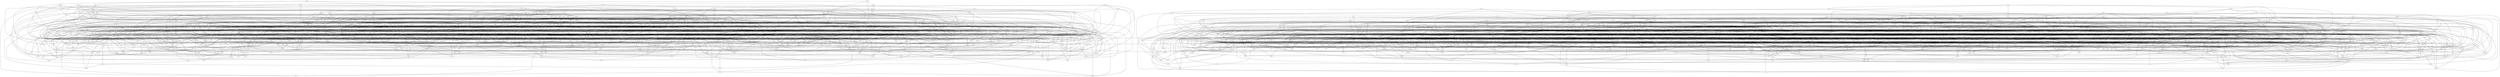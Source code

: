 graph G {
  "srp" [label="srp"];
  "gkb" [label="gkb"];
  "zst" [label="zst"];
  "grc" [label="grc"];
  "pxt" [label="pxt"];
  "rbc" [label="rbc"];
  "zcc" [label="zcc"];
  "mth" [label="mth"];
  "dgq" [label="dgq"];
  "zrv" [label="zrv"];
  "glc" [label="glc"];
  "dqz" [label="dqz"];
  "zlz" [label="zlz"];
  "hqm" [label="hqm"];
  "fkn" [label="fkn"];
  "zpx" [label="zpx"];
  "sfx" [label="sfx"];
  "msc" [label="msc"];
  "hnx" [label="hnx"];
  "vjs" [label="vjs"];
  "mlx" [label="mlx"];
  "tpx" [label="tpx"];
  "mfb" [label="mfb"];
  "fds" [label="fds"];
  "zqn" [label="zqn"];
  "xcf" [label="xcf"];
  "brs" [label="brs"];
  "nmv" [label="nmv"];
  "fjm" [label="fjm"];
  "qdk" [label="qdk"];
  "rvb" [label="rvb"];
  "kbj" [label="kbj"];
  "zcj" [label="zcj"];
  "bmc" [label="bmc"];
  "jtm" [label="jtm"];
  "trk" [label="trk"];
  "nps" [label="nps"];
  "bfh" [label="bfh"];
  "ths" [label="ths"];
  "zds" [label="zds"];
  "scs" [label="scs"];
  "zfb" [label="zfb"];
  "rtp" [label="rtp"];
  "qrj" [label="qrj"];
  "jsk" [label="jsk"];
  "llj" [label="llj"];
  "kdj" [label="kdj"];
  "frn" [label="frn"];
  "tzp" [label="tzp"];
  "rxp" [label="rxp"];
  "mkg" [label="mkg"];
  "qzr" [label="qzr"];
  "cxn" [label="cxn"];
  "hnn" [label="hnn"];
  "vhf" [label="vhf"];
  "tdd" [label="tdd"];
  "tkb" [label="tkb"];
  "bvf" [label="bvf"];
  "fhp" [label="fhp"];
  "vjt" [label="vjt"];
  "njz" [label="njz"];
  "hlq" [label="hlq"];
  "fdc" [label="fdc"];
  "cmj" [label="cmj"];
  "dfp" [label="dfp"];
  "hmr" [label="hmr"];
  "vbd" [label="vbd"];
  "nnk" [label="nnk"];
  "bnr" [label="bnr"];
  "fgx" [label="fgx"];
  "lfq" [label="lfq"];
  "gkv" [label="gkv"];
  "kms" [label="kms"];
  "mbx" [label="mbx"];
  "lqr" [label="lqr"];
  "vpc" [label="vpc"];
  "dsb" [label="dsb"];
  "sck" [label="sck"];
  "skd" [label="skd"];
  "qhk" [label="qhk"];
  "hgs" [label="hgs"];
  "ncs" [label="ncs"];
  "kxr" [label="kxr"];
  "ggq" [label="ggq"];
  "mdp" [label="mdp"];
  "qmb" [label="qmb"];
  "bsf" [label="bsf"];
  "zqk" [label="zqk"];
  "fhq" [label="fhq"];
  "bsz" [label="bsz"];
  "tjc" [label="tjc"];
  "bsq" [label="bsq"];
  "jgq" [label="jgq"];
  "zzz" [label="zzz"];
  "jtl" [label="jtl"];
  "tgl" [label="tgl"];
  "fvr" [label="fvr"];
  "sbc" [label="sbc"];
  "tht" [label="tht"];
  "ptz" [label="ptz"];
  "qmp" [label="qmp"];
  "qmr" [label="qmr"];
  "vxl" [label="vxl"];
  "mqs" [label="mqs"];
  "tkk" [label="tkk"];
  "bfc" [label="bfc"];
  "jls" [label="jls"];
  "mzq" [label="mzq"];
  "qpm" [label="qpm"];
  "xzr" [label="xzr"];
  "ffx" [label="ffx"];
  "ttk" [label="ttk"];
  "qrx" [label="qrx"];
  "mxz" [label="mxz"];
  "gtz" [label="gtz"];
  "hrk" [label="hrk"];
  "crj" [label="crj"];
  "xbm" [label="xbm"];
  "lqj" [label="lqj"];
  "bcd" [label="bcd"];
  "gdl" [label="gdl"];
  "vtg" [label="vtg"];
  "nrf" [label="nrf"];
  "mqf" [label="mqf"];
  "ndq" [label="ndq"];
  "fch" [label="fch"];
  "zvp" [label="zvp"];
  "jss" [label="jss"];
  "sks" [label="sks"];
  "zdr" [label="zdr"];
  "phr" [label="phr"];
  "zpt" [label="zpt"];
  "xhd" [label="xhd"];
  "dpc" [label="dpc"];
  "hhl" [label="hhl"];
  "kgc" [label="kgc"];
  "gnn" [label="gnn"];
  "gtt" [label="gtt"];
  "jrp" [label="jrp"];
  "jdd" [label="jdd"];
  "kjp" [label="kjp"];
  "ngh" [label="ngh"];
  "tlh" [label="tlh"];
  "chd" [label="chd"];
  "tkz" [label="tkz"];
  "fzk" [label="fzk"];
  "hhj" [label="hhj"];
  "cxk" [label="cxk"];
  "gtf" [label="gtf"];
  "mmt" [label="mmt"];
  "pgf" [label="pgf"];
  "nzk" [label="nzk"];
  "pxl" [label="pxl"];
  "jdx" [label="jdx"];
  "vqx" [label="vqx"];
  "vvq" [label="vvq"];
  "src" [label="src"];
  "vcn" [label="vcn"];
  "cvg" [label="cvg"];
  "xjn" [label="xjn"];
  "zjb" [label="zjb"];
  "hmv" [label="hmv"];
  "rfs" [label="rfs"];
  "thn" [label="thn"];
  "nfb" [label="nfb"];
  "qzc" [label="qzc"];
  "sbx" [label="sbx"];
  "txq" [label="txq"];
  "cms" [label="cms"];
  "kcg" [label="kcg"];
  "kbx" [label="kbx"];
  "jrc" [label="jrc"];
  "bnz" [label="bnz"];
  "lpg" [label="lpg"];
  "glg" [label="glg"];
  "djg" [label="djg"];
  "nhs" [label="nhs"];
  "bzm" [label="bzm"];
  "mgb" [label="mgb"];
  "frt" [label="frt"];
  "hhf" [label="hhf"];
  "mvq" [label="mvq"];
  "szs" [label="szs"];
  "qgx" [label="qgx"];
  "khz" [label="khz"];
  "kcq" [label="kcq"];
  "bbt" [label="bbt"];
  "xkv" [label="xkv"];
  "tkn" [label="tkn"];
  "cbm" [label="cbm"];
  "mmj" [label="mmj"];
  "lzh" [label="lzh"];
  "nkp" [label="nkp"];
  "nbz" [label="nbz"];
  "jvx" [label="jvx"];
  "cjh" [label="cjh"];
  "mhz" [label="mhz"];
  "nrb" [label="nrb"];
  "gbg" [label="gbg"];
  "trs" [label="trs"];
  "hkl" [label="hkl"];
  "kvc" [label="kvc"];
  "btv" [label="btv"];
  "dck" [label="dck"];
  "qph" [label="qph"];
  "vnz" [label="vnz"];
  "tbb" [label="tbb"];
  "pbh" [label="pbh"];
  "fdp" [label="fdp"];
  "qkx" [label="qkx"];
  "cmx" [label="cmx"];
  "tjj" [label="tjj"];
  "pnh" [label="pnh"];
  "prx" [label="prx"];
  "txk" [label="txk"];
  "qdq" [label="qdq"];
  "vqr" [label="vqr"];
  "cjv" [label="cjv"];
  "jtv" [label="jtv"];
  "txz" [label="txz"];
  "kqd" [label="kqd"];
  "vgr" [label="vgr"];
  "kxn" [label="kxn"];
  "hnz" [label="hnz"];
  "vjr" [label="vjr"];
  "mgl" [label="mgl"];
  "ljf" [label="ljf"];
  "tzk" [label="tzk"];
  "srv" [label="srv"];
  "dbg" [label="dbg"];
  "ckg" [label="ckg"];
  "dfd" [label="dfd"];
  "pkx" [label="pkx"];
  "zzx" [label="zzx"];
  "zsm" [label="zsm"];
  "cbv" [label="cbv"];
  "ndd" [label="ndd"];
  "vpr" [label="vpr"];
  "zzr" [label="zzr"];
  "ffm" [label="ffm"];
  "jbk" [label="jbk"];
  "xpp" [label="xpp"];
  "hpp" [label="hpp"];
  "dxd" [label="dxd"];
  "rjl" [label="rjl"];
  "kpl" [label="kpl"];
  "zjg" [label="zjg"];
  "mkz" [label="mkz"];
  "qfv" [label="qfv"];
  "kfq" [label="kfq"];
  "dkb" [label="dkb"];
  "mfr" [label="mfr"];
  "zxs" [label="zxs"];
  "xtp" [label="xtp"];
  "krc" [label="krc"];
  "khp" [label="khp"];
  "fgm" [label="fgm"];
  "kml" [label="kml"];
  "jkz" [label="jkz"];
  "sxn" [label="sxn"];
  "tnd" [label="tnd"];
  "htx" [label="htx"];
  "dph" [label="dph"];
  "jdc" [label="jdc"];
  "kmr" [label="kmr"];
  "kbr" [label="kbr"];
  "zqq" [label="zqq"];
  "zgx" [label="zgx"];
  "chm" [label="chm"];
  "dcv" [label="dcv"];
  "xbj" [label="xbj"];
  "pdr" [label="pdr"];
  "xxd" [label="xxd"];
  "zkx" [label="zkx"];
  "zbv" [label="zbv"];
  "bfv" [label="bfv"];
  "dln" [label="dln"];
  "qct" [label="qct"];
  "qlj" [label="qlj"];
  "xsm" [label="xsm"];
  "rtm" [label="rtm"];
  "kjg" [label="kjg"];
  "pcd" [label="pcd"];
  "gpp" [label="gpp"];
  "stn" [label="stn"];
  "qxq" [label="qxq"];
  "qjh" [label="qjh"];
  "kbz" [label="kbz"];
  "dtk" [label="dtk"];
  "zcm" [label="zcm"];
  "hqs" [label="hqs"];
  "fjz" [label="fjz"];
  "flj" [label="flj"];
  "cvl" [label="cvl"];
  "zcl" [label="zcl"];
  "lqv" [label="lqv"];
  "lzm" [label="lzm"];
  "lcx" [label="lcx"];
  "kxd" [label="kxd"];
  "krz" [label="krz"];
  "lqq" [label="lqq"];
  "qtq" [label="qtq"];
  "vks" [label="vks"];
  "ctp" [label="ctp"];
  "kbs" [label="kbs"];
  "svx" [label="svx"];
  "jqq" [label="jqq"];
  "fpr" [label="fpr"];
  "hls" [label="hls"];
  "ltx" [label="ltx"];
  "vcb" [label="vcb"];
  "qgh" [label="qgh"];
  "frc" [label="frc"];
  "blr" [label="blr"];
  "mmx" [label="mmx"];
  "cct" [label="cct"];
  "tsp" [label="tsp"];
  "xrc" [label="xrc"];
  "zsq" [label="zsq"];
  "xdt" [label="xdt"];
  "nfs" [label="nfs"];
  "spz" [label="spz"];
  "xlf" [label="xlf"];
  "qft" [label="qft"];
  "xfh" [label="xfh"];
  "xns" [label="xns"];
  "ngx" [label="ngx"];
  "rmx" [label="rmx"];
  "xps" [label="xps"];
  "xxn" [label="xxn"];
  "mpt" [label="mpt"];
  "prc" [label="prc"];
  "nmq" [label="nmq"];
  "gmx" [label="gmx"];
  "vxd" [label="vxd"];
  "gms" [label="gms"];
  "klf" [label="klf"];
  "vgj" [label="vgj"];
  "mln" [label="mln"];
  "fjl" [label="fjl"];
  "pbd" [label="pbd"];
  "hvg" [label="hvg"];
  "jvg" [label="jvg"];
  "vzd" [label="vzd"];
  "qvx" [label="qvx"];
  "rsq" [label="rsq"];
  "pvp" [label="pvp"];
  "jlk" [label="jlk"];
  "gpc" [label="gpc"];
  "pgc" [label="pgc"];
  "jvb" [label="jvb"];
  "zdx" [label="zdx"];
  "nmk" [label="nmk"];
  "shz" [label="shz"];
  "vdr" [label="vdr"];
  "lzq" [label="lzq"];
  "rtn" [label="rtn"];
  "hbk" [label="hbk"];
  "rpt" [label="rpt"];
  "mpm" [label="mpm"];
  "tdt" [label="tdt"];
  "jnq" [label="jnq"];
  "xpt" [label="xpt"];
  "tpd" [label="tpd"];
  "xjb" [label="xjb"];
  "lqh" [label="lqh"];
  "rgf" [label="rgf"];
  "zqj" [label="zqj"];
  "xhx" [label="xhx"];
  "qcm" [label="qcm"];
  "sjs" [label="sjs"];
  "mdb" [label="mdb"];
  "ncp" [label="ncp"];
  "rks" [label="rks"];
  "vgk" [label="vgk"];
  "bcb" [label="bcb"];
  "dtc" [label="dtc"];
  "vfj" [label="vfj"];
  "qbk" [label="qbk"];
  "gvn" [label="gvn"];
  "ckh" [label="ckh"];
  "mtf" [label="mtf"];
  "jzf" [label="jzf"];
  "lxq" [label="lxq"];
  "cvc" [label="cvc"];
  "fnv" [label="fnv"];
  "zqc" [label="zqc"];
  "mrp" [label="mrp"];
  "msn" [label="msn"];
  "kbm" [label="kbm"];
  "jlz" [label="jlz"];
  "mmp" [label="mmp"];
  "chf" [label="chf"];
  "szf" [label="szf"];
  "pbq" [label="pbq"];
  "qdp" [label="qdp"];
  "npj" [label="npj"];
  "jpm" [label="jpm"];
  "ddm" [label="ddm"];
  "ljt" [label="ljt"];
  "gkd" [label="gkd"];
  "bkf" [label="bkf"];
  "csg" [label="csg"];
  "rsg" [label="rsg"];
  "rhb" [label="rhb"];
  "brb" [label="brb"];
  "vhm" [label="vhm"];
  "xbg" [label="xbg"];
  "hkb" [label="hkb"];
  "szd" [label="szd"];
  "mnz" [label="mnz"];
  "sbt" [label="sbt"];
  "kzl" [label="kzl"];
  "csp" [label="csp"];
  "nhr" [label="nhr"];
  "qgk" [label="qgk"];
  "czq" [label="czq"];
  "lzg" [label="lzg"];
  "fmf" [label="fmf"];
  "grv" [label="grv"];
  "vld" [label="vld"];
  "rjb" [label="rjb"];
  "mbk" [label="mbk"];
  "pjq" [label="pjq"];
  "cnm" [label="cnm"];
  "sqp" [label="sqp"];
  "btr" [label="btr"];
  "xrk" [label="xrk"];
  "xdm" [label="xdm"];
  "bsj" [label="bsj"];
  "snl" [label="snl"];
  "lkl" [label="lkl"];
  "drt" [label="drt"];
  "kqm" [label="kqm"];
  "qnl" [label="qnl"];
  "htt" [label="htt"];
  "mtv" [label="mtv"];
  "bdh" [label="bdh"];
  "jnf" [label="jnf"];
  "zbk" [label="zbk"];
  "rvm" [label="rvm"];
  "bjp" [label="bjp"];
  "bjn" [label="bjn"];
  "bbg" [label="bbg"];
  "zns" [label="zns"];
  "pgm" [label="pgm"];
  "dnl" [label="dnl"];
  "clq" [label="clq"];
  "gzt" [label="gzt"];
  "kkm" [label="kkm"];
  "ksf" [label="ksf"];
  "nzc" [label="nzc"];
  "zdh" [label="zdh"];
  "dbm" [label="dbm"];
  "rnh" [label="rnh"];
  "rnm" [label="rnm"];
  "smq" [label="smq"];
  "zcx" [label="zcx"];
  "hjn" [label="hjn"];
  "jbd" [label="jbd"];
  "xdd" [label="xdd"];
  "qgd" [label="qgd"];
  "pjk" [label="pjk"];
  "ljq" [label="ljq"];
  "ghv" [label="ghv"];
  "kqs" [label="kqs"];
  "txh" [label="txh"];
  "gnf" [label="gnf"];
  "dxp" [label="dxp"];
  "vrh" [label="vrh"];
  "rst" [label="rst"];
  "rgg" [label="rgg"];
  "vbs" [label="vbs"];
  "nks" [label="nks"];
  "jrj" [label="jrj"];
  "dkc" [label="dkc"];
  "nqs" [label="nqs"];
  "rsn" [label="rsn"];
  "dfm" [label="dfm"];
  "rgs" [label="rgs"];
  "vng" [label="vng"];
  "kfz" [label="kfz"];
  "vck" [label="vck"];
  "zxd" [label="zxd"];
  "cjr" [label="cjr"];
  "mdj" [label="mdj"];
  "bkp" [label="bkp"];
  "dkj" [label="dkj"];
  "qpv" [label="qpv"];
  "kjj" [label="kjj"];
  "fbk" [label="fbk"];
  "ffh" [label="ffh"];
  "dcn" [label="dcn"];
  "pvd" [label="pvd"];
  "grk" [label="grk"];
  "fbz" [label="fbz"];
  "gnl" [label="gnl"];
  "jmk" [label="jmk"];
  "mkl" [label="mkl"];
  "zkj" [label="zkj"];
  "jhh" [label="jhh"];
  "zxp" [label="zxp"];
  "pmb" [label="pmb"];
  "gzs" [label="gzs"];
  "ltb" [label="ltb"];
  "kvt" [label="kvt"];
  "hrt" [label="hrt"];
  "vmm" [label="vmm"];
  "qnf" [label="qnf"];
  "hqg" [label="hqg"];
  "nkm" [label="nkm"];
  "npb" [label="npb"];
  "dnh" [label="dnh"];
  "dsv" [label="dsv"];
  "vfk" [label="vfk"];
  "tcg" [label="tcg"];
  "mtn" [label="mtn"];
  "vhc" [label="vhc"];
  "crv" [label="crv"];
  "bvc" [label="bvc"];
  "mcs" [label="mcs"];
  "zms" [label="zms"];
  "sqg" [label="sqg"];
  "fnq" [label="fnq"];
  "xhz" [label="xhz"];
  "ckp" [label="ckp"];
  "ttb" [label="ttb"];
  "npd" [label="npd"];
  "zjk" [label="zjk"];
  "gcz" [label="gcz"];
  "dkv" [label="dkv"];
  "bzb" [label="bzb"];
  "rhr" [label="rhr"];
  "btg" [label="btg"];
  "glm" [label="glm"];
  "khc" [label="khc"];
  "cqx" [label="cqx"];
  "jzq" [label="jzq"];
  "tbj" [label="tbj"];
  "ddg" [label="ddg"];
  "zlx" [label="zlx"];
  "mtk" [label="mtk"];
  "gbt" [label="gbt"];
  "xtx" [label="xtx"];
  "tbc" [label="tbc"];
  "lmg" [label="lmg"];
  "qqg" [label="qqg"];
  "snf" [label="snf"];
  "lsq" [label="lsq"];
  "srb" [label="srb"];
  "zlj" [label="zlj"];
  "xxz" [label="xxz"];
  "qtc" [label="qtc"];
  "vcs" [label="vcs"];
  "nrj" [label="nrj"];
  "ffr" [label="ffr"];
  "kfp" [label="kfp"];
  "tgb" [label="tgb"];
  "mxb" [label="mxb"];
  "tgj" [label="tgj"];
  "vsg" [label="vsg"];
  "vhz" [label="vhz"];
  "cgt" [label="cgt"];
  "qbb" [label="qbb"];
  "qhj" [label="qhj"];
  "zrt" [label="zrt"];
  "pml" [label="pml"];
  "fmg" [label="fmg"];
  "dlz" [label="dlz"];
  "fzt" [label="fzt"];
  "mhr" [label="mhr"];
  "cpx" [label="cpx"];
  "rkx" [label="rkx"];
  "dgd" [label="dgd"];
  "vhj" [label="vhj"];
  "bns" [label="bns"];
  "ptj" [label="ptj"];
  "dmj" [label="dmj"];
  "fns" [label="fns"];
  "vkl" [label="vkl"];
  "dgr" [label="dgr"];
  "vvk" [label="vvk"];
  "jjb" [label="jjb"];
  "hmg" [label="hmg"];
  "xln" [label="xln"];
  "rqn" [label="rqn"];
  "nxm" [label="nxm"];
  "zpb" [label="zpb"];
  "xjc" [label="xjc"];
  "grh" [label="grh"];
  "gtx" [label="gtx"];
  "nnj" [label="nnj"];
  "pxb" [label="pxb"];
  "vdp" [label="vdp"];
  "srd" [label="srd"];
  "ghf" [label="ghf"];
  "dhd" [label="dhd"];
  "kxb" [label="kxb"];
  "rxs" [label="rxs"];
  "dpn" [label="dpn"];
  "dvh" [label="dvh"];
  "znv" [label="znv"];
  "gbd" [label="gbd"];
  "mnf" [label="mnf"];
  "thd" [label="thd"];
  "dzz" [label="dzz"];
  "spm" [label="spm"];
  "ztq" [label="ztq"];
  "cgk" [label="cgk"];
  "rhg" [label="rhg"];
  "nqv" [label="nqv"];
  "gcp" [label="gcp"];
  "pzq" [label="pzq"];
  "zvt" [label="zvt"];
  "rfx" [label="rfx"];
  "krq" [label="krq"];
  "llq" [label="llq"];
  "lts" [label="lts"];
  "hck" [label="hck"];
  "skn" [label="skn"];
  "bvb" [label="bvb"];
  "dtm" [label="dtm"];
  "dqh" [label="dqh"];
  "rsm" [label="rsm"];
  "pkl" [label="pkl"];
  "jbb" [label="jbb"];
  "frx" [label="frx"];
  "hxb" [label="hxb"];
  "ltn" [label="ltn"];
  "vcm" [label="vcm"];
  "jhb" [label="jhb"];
  "bql" [label="bql"];
  "mxf" [label="mxf"];
  "lkb" [label="lkb"];
  "xtl" [label="xtl"];
  "lcj" [label="lcj"];
  "nnn" [label="nnn"];
  "csm" [label="csm"];
  "khj" [label="khj"];
  "qrs" [label="qrs"];
  "rck" [label="rck"];
  "qng" [label="qng"];
  "gzq" [label="gzq"];
  "vhl" [label="vhl"];
  "smt" [label="smt"];
  "xxj" [label="xxj"];
  "rlj" [label="rlj"];
  "fql" [label="fql"];
  "zxt" [label="zxt"];
  "npk" [label="npk"];
  "pkm" [label="pkm"];
  "zpq" [label="zpq"];
  "cgz" [label="cgz"];
  "htv" [label="htv"];
  "htn" [label="htn"];
  "mvf" [label="mvf"];
  "xvd" [label="xvd"];
  "qtx" [label="qtx"];
  "ntn" [label="ntn"];
  "qbz" [label="qbz"];
  "dlg" [label="dlg"];
  "qsl" [label="qsl"];
  "bjz" [label="bjz"];
  "lxt" [label="lxt"];
  "ncb" [label="ncb"];
  "cdl" [label="cdl"];
  "jfc" [label="jfc"];
  "jsp" [label="jsp"];
  "jnb" [label="jnb"];
  "rtr" [label="rtr"];
  "jhs" [label="jhs"];
  "tcz" [label="tcz"];
  "tvt" [label="tvt"];
  "ssk" [label="ssk"];
  "qhf" [label="qhf"];
  "lkn" [label="lkn"];
  "zlc" [label="zlc"];
  "gkx" [label="gkx"];
  "rcj" [label="rcj"];
  "vhh" [label="vhh"];
  "psg" [label="psg"];
  "nmt" [label="nmt"];
  "dxk" [label="dxk"];
  "mcj" [label="mcj"];
  "rxd" [label="rxd"];
  "pzd" [label="pzd"];
  "tmv" [label="tmv"];
  "jxx" [label="jxx"];
  "pxg" [label="pxg"];
  "xld" [label="xld"];
  "fdk" [label="fdk"];
  "qgv" [label="qgv"];
  "mfh" [label="mfh"];
  "tct" [label="tct"];
  "hcm" [label="hcm"];
  "hsr" [label="hsr"];
  "hkp" [label="hkp"];
  "vln" [label="vln"];
  "msq" [label="msq"];
  "frj" [label="frj"];
  "lhx" [label="lhx"];
  "ffj" [label="ffj"];
  "qqv" [label="qqv"];
  "pmp" [label="pmp"];
  "bgs" [label="bgs"];
  "dfs" [label="dfs"];
  "gmz" [label="gmz"];
  "ngd" [label="ngd"];
  "kdh" [label="kdh"];
  "fxr" [label="fxr"];
  "zlv" [label="zlv"];
  "klc" [label="klc"];
  "hkg" [label="hkg"];
  "ktl" [label="ktl"];
  "gjs" [label="gjs"];
  "jdh" [label="jdh"];
  "rfh" [label="rfh"];
  "qkd" [label="qkd"];
  "ghb" [label="ghb"];
  "jfm" [label="jfm"];
  "gjt" [label="gjt"];
  "tss" [label="tss"];
  "hcd" [label="hcd"];
  "zgf" [label="zgf"];
  "hdg" [label="hdg"];
  "jzx" [label="jzx"];
  "xrd" [label="xrd"];
  "bxs" [label="bxs"];
  "tlm" [label="tlm"];
  "zfq" [label="zfq"];
  "mfq" [label="mfq"];
  "pcq" [label="pcq"];
  "srz" [label="srz"];
  "qhq" [label="qhq"];
  "mvp" [label="mvp"];
  "sdf" [label="sdf"];
  "mrn" [label="mrn"];
  "fqk" [label="fqk"];
  "fxn" [label="fxn"];
  "bfs" [label="bfs"];
  "qfx" [label="qfx"];
  "fvx" [label="fvx"];
  "jst" [label="jst"];
  "rbr" [label="rbr"];
  "cmm" [label="cmm"];
  "nkk" [label="nkk"];
  "kgd" [label="kgd"];
  "gsg" [label="gsg"];
  "bpm" [label="bpm"];
  "lnz" [label="lnz"];
  "sxl" [label="sxl"];
  "crs" [label="crs"];
  "znm" [label="znm"];
  "rfv" [label="rfv"];
  "vms" [label="vms"];
  "qrn" [label="qrn"];
  "ghr" [label="ghr"];
  "zrg" [label="zrg"];
  "gbx" [label="gbx"];
  "rdr" [label="rdr"];
  "bnd" [label="bnd"];
  "xcm" [label="xcm"];
  "zpr" [label="zpr"];
  "htg" [label="htg"];
  "bdv" [label="bdv"];
  "vlk" [label="vlk"];
  "lvk" [label="lvk"];
  "hmn" [label="hmn"];
  "qzs" [label="qzs"];
  "tfc" [label="tfc"];
  "csh" [label="csh"];
  "scf" [label="scf"];
  "dzq" [label="dzq"];
  "qls" [label="qls"];
  "jbl" [label="jbl"];
  "ltq" [label="ltq"];
  "gcg" [label="gcg"];
  "sxf" [label="sxf"];
  "thz" [label="thz"];
  "mrd" [label="mrd"];
  "bgm" [label="bgm"];
  "tfq" [label="tfq"];
  "rrc" [label="rrc"];
  "thg" [label="thg"];
  "fnr" [label="fnr"];
  "tdk" [label="tdk"];
  "qlr" [label="qlr"];
  "kdn" [label="kdn"];
  "pld" [label="pld"];
  "bft" [label="bft"];
  "tcq" [label="tcq"];
  "zgz" [label="zgz"];
  "sfj" [label="sfj"];
  "vlh" [label="vlh"];
  "gft" [label="gft"];
  "lxd" [label="lxd"];
  "pvk" [label="pvk"];
  "tkm" [label="tkm"];
  "tqb" [label="tqb"];
  "lrp" [label="lrp"];
  "qkj" [label="qkj"];
  "bmj" [label="bmj"];
  "xhq" [label="xhq"];
  "zqx" [label="zqx"];
  "vlx" [label="vlx"];
  "zfx" [label="zfx"];
  "sct" [label="sct"];
  "xhj" [label="xhj"];
  "jtz" [label="jtz"];
  "rgt" [label="rgt"];
  "bjq" [label="bjq"];
  "vnd" [label="vnd"];
  "lqg" [label="lqg"];
  "pms" [label="pms"];
  "htr" [label="htr"];
  "szj" [label="szj"];
  "djq" [label="djq"];
  "chz" [label="chz"];
  "cxs" [label="cxs"];
  "pcs" [label="pcs"];
  "qjn" [label="qjn"];
  "trb" [label="trb"];
  "pxk" [label="pxk"];
  "xnx" [label="xnx"];
  "svq" [label="svq"];
  "lpk" [label="lpk"];
  "phx" [label="phx"];
  "zzl" [label="zzl"];
  "lvv" [label="lvv"];
  "jrk" [label="jrk"];
  "cpz" [label="cpz"];
  "zfz" [label="zfz"];
  "dzd" [label="dzd"];
  "tvr" [label="tvr"];
  "nhz" [label="nhz"];
  "qtz" [label="qtz"];
  "kbg" [label="kbg"];
  "nnc" [label="nnc"];
  "fqg" [label="fqg"];
  "jdt" [label="jdt"];
  "ddr" [label="ddr"];
  "npx" [label="npx"];
  "kmt" [label="kmt"];
  "gkr" [label="gkr"];
  "xlq" [label="xlq"];
  "hkk" [label="hkk"];
  "tqv" [label="tqv"];
  "zjt" [label="zjt"];
  "zzf" [label="zzf"];
  "lbt" [label="lbt"];
  "jmx" [label="jmx"];
  "vfg" [label="vfg"];
  "ccx" [label="ccx"];
  "kzv" [label="kzv"];
  "mpk" [label="mpk"];
  "pnv" [label="pnv"];
  "kht" [label="kht"];
  "lxh" [label="lxh"];
  "ddk" [label="ddk"];
  "mcf" [label="mcf"];
  "tqx" [label="tqx"];
  "kgp" [label="kgp"];
  "vnr" [label="vnr"];
  "xfp" [label="xfp"];
  "jmz" [label="jmz"];
  "lkq" [label="lkq"];
  "dmx" [label="dmx"];
  "bhv" [label="bhv"];
  "dft" [label="dft"];
  "fcg" [label="fcg"];
  "hhb" [label="hhb"];
  "sqv" [label="sqv"];
  "nxc" [label="nxc"];
  "djl" [label="djl"];
  "mkj" [label="mkj"];
  "vtk" [label="vtk"];
  "ggr" [label="ggr"];
  "vxh" [label="vxh"];
  "ghq" [label="ghq"];
  "kns" [label="kns"];
  "mxv" [label="mxv"];
  "gkc" [label="gkc"];
  "vnt" [label="vnt"];
  "dvj" [label="dvj"];
  "qrp" [label="qrp"];
  "pzr" [label="pzr"];
  "pfs" [label="pfs"];
  "cfz" [label="cfz"];
  "tlp" [label="tlp"];
  "tpk" [label="tpk"];
  "psc" [label="psc"];
  "kks" [label="kks"];
  "mzl" [label="mzl"];
  "dsf" [label="dsf"];
  "ght" [label="ght"];
  "svl" [label="svl"];
  "pxq" [label="pxq"];
  "sxp" [label="sxp"];
  "vgc" [label="vgc"];
  "rhd" [label="rhd"];
  "tzt" [label="tzt"];
  "ktb" [label="ktb"];
  "xnv" [label="xnv"];
  "lfz" [label="lfz"];
  "ftn" [label="ftn"];
  "vrs" [label="vrs"];
  "fnx" [label="fnx"];
  "jxv" [label="jxv"];
  "rtv" [label="rtv"];
  "rdb" [label="rdb"];
  "bvg" [label="bvg"];
  "vht" [label="vht"];
  "gpb" [label="gpb"];
  "lcg" [label="lcg"];
  "mgt" [label="mgt"];
  "pfp" [label="pfp"];
  "pvv" [label="pvv"];
  "pqb" [label="pqb"];
  "pdx" [label="pdx"];
  "dbc" [label="dbc"];
  "bsx" [label="bsx"];
  "zhp" [label="zhp"];
  "nnz" [label="nnz"];
  "tst" [label="tst"];
  "pff" [label="pff"];
  "lxg" [label="lxg"];
  "lbf" [label="lbf"];
  "jqh" [label="jqh"];
  "lns" [label="lns"];
  "mrx" [label="mrx"];
  "prj" [label="prj"];
  "tsb" [label="tsb"];
  "ztv" [label="ztv"];
  "dkk" [label="dkk"];
  "vcz" [label="vcz"];
  "lnh" [label="lnh"];
  "kxz" [label="kxz"];
  "ksj" [label="ksj"];
  "tkq" [label="tkq"];
  "fgl" [label="fgl"];
  "snj" [label="snj"];
  "xlh" [label="xlh"];
  "vpp" [label="vpp"];
  "tvb" [label="tvb"];
  "bgk" [label="bgk"];
  "ptl" [label="ptl"];
  "cfg" [label="cfg"];
  "txv" [label="txv"];
  "fts" [label="fts"];
  "pnx" [label="pnx"];
  "cht" [label="cht"];
  "pgl" [label="pgl"];
  "rrj" [label="rrj"];
  "cdd" [label="cdd"];
  "llc" [label="llc"];
  "mtl" [label="mtl"];
  "zdn" [label="zdn"];
  "bsm" [label="bsm"];
  "sdc" [label="sdc"];
  "jph" [label="jph"];
  "jnc" [label="jnc"];
  "knf" [label="knf"];
  "nfz" [label="nfz"];
  "jgr" [label="jgr"];
  "vdt" [label="vdt"];
  "nvq" [label="nvq"];
  "fck" [label="fck"];
  "jch" [label="jch"];
  "srm" [label="srm"];
  "nvf" [label="nvf"];
  "slg" [label="slg"];
  "mlq" [label="mlq"];
  "vtl" [label="vtl"];
  "hch" [label="hch"];
  "kqt" [label="kqt"];
  "ncf" [label="ncf"];
  "pph" [label="pph"];
  "pcr" [label="pcr"];
  "rzf" [label="rzf"];
  "htc" [label="htc"];
  "fxd" [label="fxd"];
  "llb" [label="llb"];
  "vgs" [label="vgs"];
  "crt" [label="crt"];
  "tvk" [label="tvk"];
  "gvk" [label="gvk"];
  "rhf" [label="rhf"];
  "pqx" [label="pqx"];
  "jmv" [label="jmv"];
  "qzk" [label="qzk"];
  "lfs" [label="lfs"];
  "zhd" [label="zhd"];
  "fxh" [label="fxh"];
  "mxg" [label="mxg"];
  "lhb" [label="lhb"];
  "trq" [label="trq"];
  "sbl" [label="sbl"];
  "vmb" [label="vmb"];
  "vzl" [label="vzl"];
  "jms" [label="jms"];
  "qvz" [label="qvz"];
  "jcv" [label="jcv"];
  "cxt" [label="cxt"];
  "qhv" [label="qhv"];
  "cvd" [label="cvd"];
  "zxc" [label="zxc"];
  "fxq" [label="fxq"];
  "mht" [label="mht"];
  "glk" [label="glk"];
  "sgx" [label="sgx"];
  "mhb" [label="mhb"];
  "pxp" [label="pxp"];
  "jbx" [label="jbx"];
  "vnc" [label="vnc"];
  "kcd" [label="kcd"];
  "mlj" [label="mlj"];
  "hns" [label="hns"];
  "rxj" [label="rxj"];
  "bbm" [label="bbm"];
  "nvs" [label="nvs"];
  "cqh" [label="cqh"];
  "kxt" [label="kxt"];
  "jdk" [label="jdk"];
  "hbm" [label="hbm"];
  "vxm" [label="vxm"];
  "hdl" [label="hdl"];
  "dmd" [label="dmd"];
  "jtq" [label="jtq"];
  "jcq" [label="jcq"];
  "tmf" [label="tmf"];
  "cpg" [label="cpg"];
  "vfr" [label="vfr"];
  "slb" [label="slb"];
  "lps" [label="lps"];
  "fxz" [label="fxz"];
  "ffn" [label="ffn"];
  "psx" [label="psx"];
  "jvz" [label="jvz"];
  "stb" [label="stb"];
  "kmj" [label="kmj"];
  "qsn" [label="qsn"];
  "vbp" [label="vbp"];
  "qxl" [label="qxl"];
  "srf" [label="srf"];
  "kgm" [label="kgm"];
  "fbr" [label="fbr"];
  "blt" [label="blt"];
  "lsh" [label="lsh"];
  "rvg" [label="rvg"];
  "qfb" [label="qfb"];
  "qfq" [label="qfq"];
  "jvq" [label="jvq"];
  "xcq" [label="xcq"];
  "rmd" [label="rmd"];
  "phn" [label="phn"];
  "gfn" [label="gfn"];
  "psd" [label="psd"];
  "qnh" [label="qnh"];
  "hml" [label="hml"];
  "mxt" [label="mxt"];
  "dbx" [label="dbx"];
  "qrd" [label="qrd"];
  "bph" [label="bph"];
  "fdf" [label="fdf"];
  "fmr" [label="fmr"];
  "kxh" [label="kxh"];
  "hrg" [label="hrg"];
  "kmg" [label="kmg"];
  "kng" [label="kng"];
  "dqm" [label="dqm"];
  "gdh" [label="gdh"];
  "znl" [label="znl"];
  "vsr" [label="vsr"];
  "cbn" [label="cbn"];
  "mrg" [label="mrg"];
  "xgh" [label="xgh"];
  "tvv" [label="tvv"];
  "krb" [label="krb"];
  "ztd" [label="ztd"];
  "nvt" [label="nvt"];
  "zmx" [label="zmx"];
  "ngz" [label="ngz"];
  "xtz" [label="xtz"];
  "xxx" [label="xxx"];
  "djj" [label="djj"];
  "ktq" [label="ktq"];
  "qzd" [label="qzd"];
  "fgg" [label="fgg"];
  "klk" [label="klk"];
  "jrb" [label="jrb"];
  "nck" [label="nck"];
  "rkr" [label="rkr"];
  "mdd" [label="mdd"];
  "bkk" [label="bkk"];
  "mfk" [label="mfk"];
  "thx" [label="thx"];
  "sdm" [label="sdm"];
  "grl" [label="grl"];
  "fdr" [label="fdr"];
  "qmm" [label="qmm"];
  "hbg" [label="hbg"];
  "bqd" [label="bqd"];
  "bfz" [label="bfz"];
  "btp" [label="btp"];
  "fsx" [label="fsx"];
  "mst" [label="mst"];
  "ncq" [label="ncq"];
  "tgg" [label="tgg"];
  "thj" [label="thj"];
  "dxm" [label="dxm"];
  "trg" [label="trg"];
  "rql" [label="rql"];
  "grf" [label="grf"];
  "vnb" [label="vnb"];
  "frd" [label="frd"];
  "qhg" [label="qhg"];
  "plt" [label="plt"];
  "zsv" [label="zsv"];
  "tch" [label="tch"];
  "fpx" [label="fpx"];
  "hzg" [label="hzg"];
  "qvg" [label="qvg"];
  "snn" [label="snn"];
  "pkt" [label="pkt"];
  "szt" [label="szt"];
  "tnh" [label="tnh"];
  "ngq" [label="ngq"];
  "fsg" [label="fsg"];
  "rjr" [label="rjr"];
  "sfq" [label="sfq"];
  "czj" [label="czj"];
  "dbq" [label="dbq"];
  "vlp" [label="vlp"];
  "xhn" [label="xhn"];
  "khn" [label="khn"];
  "gvq" [label="gvq"];
  "msb" [label="msb"];
  "xqq" [label="xqq"];
  "fvt" [label="fvt"];
  "xfg" [label="xfg"];
  "rrm" [label="rrm"];
  "pvl" [label="pvl"];
  "mbh" [label="mbh"];
  "qfr" [label="qfr"];
  "rdp" [label="rdp"];
  "nsh" [label="nsh"];
  "hzb" [label="hzb"];
  "ngm" [label="ngm"];
  "gxf" [label="gxf"];
  "qln" [label="qln"];
  "jsm" [label="jsm"];
  "gbl" [label="gbl"];
  "jzz" [label="jzz"];
  "vlt" [label="vlt"];
  "kjh" [label="kjh"];
  "qdg" [label="qdg"];
  "jnx" [label="jnx"];
  "sxb" [label="sxb"];
  "sqr" [label="sqr"];
  "fmj" [label="fmj"];
  "scg" [label="scg"];
  "tsv" [label="tsv"];
  "jth" [label="jth"];
  "skx" [label="skx"];
  "ddb" [label="ddb"];
  "lzj" [label="lzj"];
  "jzr" [label="jzr"];
  "mnt" [label="mnt"];
  "xtf" [label="xtf"];
  "gqz" [label="gqz"];
  "xvf" [label="xvf"];
  "tmn" [label="tmn"];
  "jxk" [label="jxk"];
  "xft" [label="xft"];
  "zbn" [label="zbn"];
  "mkk" [label="mkk"];
  "mbm" [label="mbm"];
  "fpd" [label="fpd"];
  "rdt" [label="rdt"];
  "fzx" [label="fzx"];
  "gpj" [label="gpj"];
  "rzj" [label="rzj"];
  "hlf" [label="hlf"];
  "fsv" [label="fsv"];
  "lfr" [label="lfr"];
  "xkn" [label="xkn"];
  "rzz" [label="rzz"];
  "lvh" [label="lvh"];
  "sxg" [label="sxg"];
  "gfx" [label="gfx"];
  "ltc" [label="ltc"];
  "qtk" [label="qtk"];
  "nbb" [label="nbb"];
  "jbn" [label="jbn"];
  "nhv" [label="nhv"];
  "dzk" [label="dzk"];
  "kgn" [label="kgn"];
  "gfq" [label="gfq"];
  "zlf" [label="zlf"];
  "lsv" [label="lsv"];
  "qrc" [label="qrc"];
  "hcj" [label="hcj"];
  "tgq" [label="tgq"];
  "cvv" [label="cvv"];
  "ngn" [label="ngn"];
  "jmn" [label="jmn"];
  "rzn" [label="rzn"];
  "nkj" [label="nkj"];
  "svr" [label="svr"];
  "rqg" [label="rqg"];
  "nlj" [label="nlj"];
  "hzr" [label="hzr"];
  "zzs" [label="zzs"];
  "hjp" [label="hjp"];
  "bvm" [label="bvm"];
  "qfm" [label="qfm"];
  "dfk" [label="dfk"];
  "fxx" [label="fxx"];
  "qbt" [label="qbt"];
  "knc" [label="knc"];
  "zsr" [label="zsr"];
  "jhm" [label="jhm"];
  "gbr" [label="gbr"];
  "kgq" [label="kgq"];
  "xjq" [label="xjq"];
  "sjt" [label="sjt"];
  "kzk" [label="kzk"];
  "pqd" [label="pqd"];
  "rcs" [label="rcs"];
  "hnt" [label="hnt"];
  "jpd" [label="jpd"];
  "qff" [label="qff"];
  "vqc" [label="vqc"];
  "ktv" [label="ktv"];
  "lkd" [label="lkd"];
  "njh" [label="njh"];
  "qbp" [label="qbp"];
  "bdp" [label="bdp"];
  "bhj" [label="bhj"];
  "xpj" [label="xpj"];
  "jrt" [label="jrt"];
  "jlr" [label="jlr"];
  "mxq" [label="mxq"];
  "fvb" [label="fvb"];
  "rkb" [label="rkb"];
  "hbx" [label="hbx"];
  "mhf" [label="mhf"];
  "vsm" [label="vsm"];
  "ffl" [label="ffl"];
  "tlf" [label="tlf"];
  "vbg" [label="vbg"];
  "tgx" [label="tgx"];
  "zxb" [label="zxb"];
  "zkv" [label="zkv"];
  "vdc" [label="vdc"];
  "xrb" [label="xrb"];
  "bbs" [label="bbs"];
  "xsg" [label="xsg"];
  "qkl" [label="qkl"];
  "vss" [label="vss"];
  "jlm" [label="jlm"];
  "zkh" [label="zkh"];
  "zkn" [label="zkn"];
  "fxc" [label="fxc"];
  "cnr" [label="cnr"];
  "jxc" [label="jxc"];
  "spf" [label="spf"];
  "bgb" [label="bgb"];
  "bjx" [label="bjx"];
  "rkn" [label="rkn"];
  "bzc" [label="bzc"];
  "lld" [label="lld"];
  "dnq" [label="dnq"];
  "hvt" [label="hvt"];
  "qnz" [label="qnz"];
  "ttn" [label="ttn"];
  "png" [label="png"];
  "shm" [label="shm"];
  "xnf" [label="xnf"];
  "fbf" [label="fbf"];
  "pvn" [label="pvn"];
  "nkf" [label="nkf"];
  "ksn" [label="ksn"];
  "mqv" [label="mqv"];
  "tnp" [label="tnp"];
  "txj" [label="txj"];
  "kzp" [label="kzp"];
  "nzx" [label="nzx"];
  "nbf" [label="nbf"];
  "khq" [label="khq"];
  "sqf" [label="sqf"];
  "mtq" [label="mtq"];
  "gqx" [label="gqx"];
  "qnk" [label="qnk"];
  "jkx" [label="jkx"];
  "jrh" [label="jrh"];
  "qst" [label="qst"];
  "kbb" [label="kbb"];
  "smn" [label="smn"];
  "xqh" [label="xqh"];
  "bpk" [label="bpk"];
  "hzk" [label="hzk"];
  "xgc" [label="xgc"];
  "jks" [label="jks"];
  "xdq" [label="xdq"];
  "gbb" [label="gbb"];
  "plf" [label="plf"];
  "kdx" [label="kdx"];
  "jhc" [label="jhc"];
  "vvl" [label="vvl"];
  "pxz" [label="pxz"];
  "ddx" [label="ddx"];
  "gzv" [label="gzv"];
  "rvh" [label="rvh"];
  "vbv" [label="vbv"];
  "hdc" [label="hdc"];
  "dkh" [label="dkh"];
  "ggn" [label="ggn"];
  "zvc" [label="zvc"];
  "rdq" [label="rdq"];
  "llf" [label="llf"];
  "zsc" [label="zsc"];
  "scj" [label="scj"];
  "jgp" [label="jgp"];
  "dvn" [label="dvn"];
  "drd" [label="drd"];
  "dtg" [label="dtg"];
  "bbj" [label="bbj"];
  "rjh" [label="rjh"];
  "zfg" [label="zfg"];
  "lkk" [label="lkk"];
  "ljr" [label="ljr"];
  "hqr" [label="hqr"];
  "mgm" [label="mgm"];
  "sfg" [label="sfg"];
  "xng" [label="xng"];
  "fdm" [label="fdm"];
  "kbf" [label="kbf"];
  "tfv" [label="tfv"];
  "xth" [label="xth"];
  "psr" [label="psr"];
  "rlq" [label="rlq"];
  "sfm" [label="sfm"];
  "jqv" [label="jqv"];
  "scp" [label="scp"];
  "ptb" [label="ptb"];
  "pns" [label="pns"];
  "dzj" [label="dzj"];
  "fvc" [label="fvc"];
  "ngc" [label="ngc"];
  "jtr" [label="jtr"];
  "pxn" [label="pxn"];
  "jnt" [label="jnt"];
  "lrh" [label="lrh"];
  "kcn" [label="kcn"];
  "xbv" [label="xbv"];
  "bds" [label="bds"];
  "xbt" [label="xbt"];
  "bkj" [label="bkj"];
  "pjn" [label="pjn"];
  "jqg" [label="jqg"];
  "chg" [label="chg"];
  "ncj" [label="ncj"];
  "cqt" [label="cqt"];
  "qht" [label="qht"];
  "krn" [label="krn"];
  "hvl" [label="hvl"];
  "pkv" [label="pkv"];
  "pfz" [label="pfz"];
  "rqr" [label="rqr"];
  "rzr" [label="rzr"];
  "vrv" [label="vrv"];
  "tpq" [label="tpq"];
  "nfg" [label="nfg"];
  "rld" [label="rld"];
  "sxd" [label="sxd"];
  "jtg" [label="jtg"];
  "vcr" [label="vcr"];
  "fdq" [label="fdq"];
  "pqz" [label="pqz"];
  "xtc" [label="xtc"];
  "tcc" [label="tcc"];
  "lmq" [label="lmq"];
  "kzn" [label="kzn"];
  "dts" [label="dts"];
  "qbh" [label="qbh"];
  "hxq" [label="hxq"];
  "rll" [label="rll"];
  "jjm" [label="jjm"];
  "lph" [label="lph"];
  "pfd" [label="pfd"];
  "dhz" [label="dhz"];
  "gss" [label="gss"];
  "grd" [label="grd"];
  "zhh" [label="zhh"];
  "zmt" [label="zmt"];
  "zxq" [label="zxq"];
  "dfn" [label="dfn"];
  "kkh" [label="kkh"];
  "nlh" [label="nlh"];
  "xmq" [label="xmq"];
  "lbd" [label="lbd"];
  "gqt" [label="gqt"];
  "fhh" [label="fhh"];
  "hsp" [label="hsp"];
  "vsp" [label="vsp"];
  "jtj" [label="jtj"];
  "cnn" [label="cnn"];
  "lpc" [label="lpc"];
  "nmf" [label="nmf"];
  "tcn" [label="tcn"];
  "kgg" [label="kgg"];
  "vlg" [label="vlg"];
  "xsq" [label="xsq"];
  "xtk" [label="xtk"];
  "lcb" [label="lcb"];
  "qpz" [label="qpz"];
  "bkh" [label="bkh"];
  "rkv" [label="rkv"];
  "pdq" [label="pdq"];
  "lrm" [label="lrm"];
  "sbd" [label="sbd"];
  "vcx" [label="vcx"];
  "nlr" [label="nlr"];
  "dbn" [label="dbn"];
  "cgs" [label="cgs"];
  "tdg" [label="tdg"];
  "rvv" [label="rvv"];
  "nzr" [label="nzr"];
  "fmx" [label="fmx"];
  "lqm" [label="lqm"];
  "tfm" [label="tfm"];
  "mnx" [label="mnx"];
  "ccp" [label="ccp"];
  "kvm" [label="kvm"];
  "csb" [label="csb"];
  "rnr" [label="rnr"];
  "fvz" [label="fvz"];
  "kdk" [label="kdk"];
  "cbc" [label="cbc"];
  "jsh" [label="jsh"];
  "mhg" [label="mhg"];
  "zvm" [label="zvm"];
  "zlr" [label="zlr"];
  "hfp" [label="hfp"];
  "lcz" [label="lcz"];
  "lkf" [label="lkf"];
  "gfz" [label="gfz"];
  "cln" [label="cln"];
  "xxt" [label="xxt"];
  "ccf" [label="ccf"];
  "cgv" [label="cgv"];
  "qrr" [label="qrr"];
  "tqs" [label="tqs"];
  "zsd" [label="zsd"];
  "gmn" [label="gmn"];
  "brc" [label="brc"];
  "blm" [label="blm"];
  "ctb" [label="ctb"];
  "skr" [label="skr"];
  "tfz" [label="tfz"];
  "qlg" [label="qlg"];
  "zpj" [label="zpj"];
  "xnk" [label="xnk"];
  "ncn" [label="ncn"];
  "qsh" [label="qsh"];
  "dlh" [label="dlh"];
  "jfn" [label="jfn"];
  "sft" [label="sft"];
  "vff" [label="vff"];
  "qpq" [label="qpq"];
  "rgv" [label="rgv"];
  "plq" [label="plq"];
  "tzs" [label="tzs"];
  "mtm" [label="mtm"];
  "fss" [label="fss"];
  "gzk" [label="gzk"];
  "lfp" [label="lfp"];
  "qtp" [label="qtp"];
  "kqv" [label="kqv"];
  "vzf" [label="vzf"];
  "kfn" [label="kfn"];
  "sfr" [label="sfr"];
  "vjl" [label="vjl"];
  "mxk" [label="mxk"];
  "gkk" [label="gkk"];
  "kld" [label="kld"];
  "xlm" [label="xlm"];
  "ntm" [label="ntm"];
  "nzm" [label="nzm"];
  "lrz" [label="lrz"];
  "bnp" [label="bnp"];
  "vnx" [label="vnx"];
  "vpv" [label="vpv"];
  "tnr" [label="tnr"];
  "ccz" [label="ccz"];
  "xcj" [label="xcj"];
  "ljl" [label="ljl"];
  "cxf" [label="cxf"];
  "hvs" [label="hvs"];
  "nvc" [label="nvc"];
  "mrm" [label="mrm"];
  "hzj" [label="hzj"];
  "srp" -- "gkb";
  "srp" -- "zst";
  "srp" -- "tvv";
  "srp" -- "mnt";
  "srp" -- "fjz";
  "gkb" -- "khp";
  "gkb" -- "lsq";
  "gkb" -- "vhz";
  "gkb" -- "gpb";
  "zst" -- "qqg";
  "zst" -- "jvq";
  "zst" -- "fss";
  "grc" -- "pxt";
  "grc" -- "qtz";
  "grc" -- "frt";
  "grc" -- "fnr";
  "pxt" -- "crt";
  "pxt" -- "kmj";
  "pxt" -- "sqf";
  "pxt" -- "xmq";
  "rbc" -- "zcc";
  "rbc" -- "mth";
  "rbc" -- "dgq";
  "rbc" -- "zrv";
  "zcc" -- "vpr";
  "zcc" -- "vcr";
  "zcc" -- "btr";
  "mth" -- "mxg";
  "mth" -- "lhb";
  "mth" -- "cmj";
  "dgq" -- "jdt";
  "dgq" -- "vnc";
  "dgq" -- "svl";
  "zrv" -- "lrp";
  "zrv" -- "grh";
  "zrv" -- "txh";
  "glc" -- "dqz";
  "glc" -- "zlz";
  "glc" -- "hqm";
  "glc" -- "fkn";
  "dqz" -- "scs";
  "dqz" -- "tgl";
  "dqz" -- "hcj";
  "zlz" -- "ckp";
  "zlz" -- "qgv";
  "zlz" -- "smt";
  "zlz" -- "vks";
  "hqm" -- "chd";
  "hqm" -- "dzk";
  "hqm" -- "fvc";
  "fkn" -- "hhl";
  "fkn" -- "jhm";
  "fkn" -- "jvz";
  "zpx" -- "sfx";
  "zpx" -- "msc";
  "zpx" -- "hnx";
  "zpx" -- "vjs";
  "sfx" -- "qnl";
  "sfx" -- "csb";
  "sfx" -- "ljf";
  "sfx" -- "fgg";
  "msc" -- "fdc";
  "msc" -- "vjr";
  "msc" -- "fxn";
  "hnx" -- "jtj";
  "hnx" -- "xxt";
  "hnx" -- "gkc";
  "hnx" -- "dsf";
  "vjs" -- "lxh";
  "vjs" -- "lzg";
  "vjs" -- "jtl";
  "mlx" -- "tpx";
  "mlx" -- "mfb";
  "mlx" -- "csb";
  "mlx" -- "hbx";
  "mlx" -- "krn";
  "tpx" -- "sdf";
  "tpx" -- "pnh";
  "tpx" -- "fdf";
  "mfb" -- "snn";
  "mfb" -- "qfm";
  "mfb" -- "lbf";
  "fds" -- "zqn";
  "fds" -- "xcf";
  "fds" -- "brs";
  "fds" -- "nmv";
  "fds" -- "bnd";
  "zqn" -- "dtc";
  "zqn" -- "skn";
  "zqn" -- "lqg";
  "zqn" -- "mkl";
  "zqn" -- "rtm";
  "zqn" -- "ktv";
  "zqn" -- "pfd";
  "xcf" -- "lzj";
  "xcf" -- "vcr";
  "xcf" -- "bbg";
  "brs" -- "zcj";
  "brs" -- "jzr";
  "brs" -- "cdd";
  "brs" -- "src";
  "nmv" -- "fpr";
  "nmv" -- "qtz";
  "nmv" -- "grf";
  "fjm" -- "qdk";
  "fjm" -- "dkb";
  "fjm" -- "xsm";
  "fjm" -- "qtz";
  "qdk" -- "cvg";
  "qdk" -- "mrn";
  "qdk" -- "zsd";
  "rvb" -- "kbj";
  "rvb" -- "pvp";
  "rvb" -- "txj";
  "rvb" -- "tzs";
  "kbj" -- "scs";
  "kbj" -- "sck";
  "kbj" -- "dcn";
  "zcj" -- "bmc";
  "zcj" -- "jtm";
  "zcj" -- "trk";
  "bmc" -- "nks";
  "bmc" -- "gnn";
  "bmc" -- "nlh";
  "bmc" -- "vsm";
  "jtm" -- "bql";
  "jtm" -- "mxf";
  "jtm" -- "lkb";
  "jtm" -- "xtl";
  "jtm" -- "lcj";
  "trk" -- "ddb";
  "trk" -- "hvt";
  "trk" -- "rfh";
  "trk" -- "vbp";
  "nps" -- "bfh";
  "nps" -- "ths";
  "nps" -- "zds";
  "nps" -- "qkj";
  "bfh" -- "hbm";
  "bfh" -- "prj";
  "bfh" -- "jth";
  "ths" -- "btv";
  "ths" -- "zdr";
  "ths" -- "gfz";
  "ths" -- "qnk";
  "zds" -- "qkx";
  "zds" -- "xfp";
  "zds" -- "gmn";
  "scs" -- "zfb";
  "scs" -- "rtp";
  "scs" -- "hrk";
  "zfb" -- "pml";
  "zfb" -- "nfs";
  "zfb" -- "lxd";
  "rtp" -- "lsv";
  "rtp" -- "jvq";
  "rtp" -- "cxn";
  "qrj" -- "jsk";
  "qrj" -- "llj";
  "qrj" -- "kdj";
  "qrj" -- "grk";
  "qrj" -- "jjb";
  "qrj" -- "dbn";
  "jsk" -- "qlj";
  "jsk" -- "zcx";
  "jsk" -- "tjc";
  "jsk" -- "hvs";
  "llj" -- "ktb";
  "llj" -- "ttn";
  "llj" -- "rjh";
  "kdj" -- "frn";
  "kdj" -- "tzp";
  "kdj" -- "dkh";
  "frn" -- "tkn";
  "frn" -- "trq";
  "frn" -- "dxm";
  "frn" -- "jkx";
  "frn" -- "mcf";
  "tzp" -- "xhx";
  "tzp" -- "qcm";
  "tzp" -- "ngd";
  "rxp" -- "mkg";
  "rxp" -- "sxn";
  "rxp" -- "bjp";
  "rxp" -- "fmj";
  "rxp" -- "mgm";
  "mkg" -- "tqb";
  "mkg" -- "kpl";
  "mkg" -- "ncn";
  "qzr" -- "cxn";
  "qzr" -- "hnn";
  "qzr" -- "vhf";
  "qzr" -- "tdd";
  "qzr" -- "vfk";
  "cxn" -- "lzq";
  "cxn" -- "gzv";
  "cxn" -- "kxz";
  "hnn" -- "pms";
  "hnn" -- "fpx";
  "hnn" -- "ngc";
  "hnn" -- "kht";
  "hnn" -- "ptz";
  "vhf" -- "pvd";
  "vhf" -- "tlm";
  "vhf" -- "tsb";
  "tdd" -- "rsg";
  "tdd" -- "clq";
  "tdd" -- "bnp";
  "tkb" -- "bvf";
  "tkb" -- "fhp";
  "tkb" -- "vjt";
  "tkb" -- "xrk";
  "bvf" -- "ksf";
  "bvf" -- "gvn";
  "bvf" -- "nmf";
  "fhp" -- "lxg";
  "fhp" -- "krn";
  "fhp" -- "kbf";
  "vjt" -- "dzz";
  "vjt" -- "mcj";
  "vjt" -- "nbz";
  "njz" -- "hlq";
  "njz" -- "fdc";
  "njz" -- "kqt";
  "njz" -- "mtf";
  "hlq" -- "krz";
  "hlq" -- "htn";
  "hlq" -- "zbn";
  "fdc" -- "bsm";
  "fdc" -- "qsn";
  "cmj" -- "dfp";
  "cmj" -- "hnz";
  "cmj" -- "nqv";
  "dfp" -- "zjg";
  "dfp" -- "mmt";
  "dfp" -- "gtx";
  "dfp" -- "tfv";
  "hmr" -- "vbd";
  "hmr" -- "lqr";
  "hmr" -- "jhs";
  "hmr" -- "qln";
  "vbd" -- "dbx";
  "vbd" -- "zqq";
  "vbd" -- "xrd";
  "vbd" -- "xvf";
  "nnk" -- "bnr";
  "nnk" -- "kqt";
  "nnk" -- "rkx";
  "nnk" -- "hbg";
  "nnk" -- "vrv";
  "bnr" -- "ncs";
  "bnr" -- "cpz";
  "bnr" -- "zsm";
  "bnr" -- "ngq";
  "bnr" -- "krc";
  "bnr" -- "fbk";
  "fgx" -- "lfq";
  "fgx" -- "gkv";
  "fgx" -- "kms";
  "fgx" -- "mbx";
  "lfq" -- "vpr";
  "lfq" -- "dqm";
  "lfq" -- "qbz";
  "lfq" -- "xxt";
  "gkv" -- "mfk";
  "gkv" -- "ssk";
  "gkv" -- "csg";
  "kms" -- "nrb";
  "kms" -- "xxj";
  "kms" -- "nvf";
  "kms" -- "mbx";
  "mbx" -- "qrr";
  "mbx" -- "csh";
  "lqr" -- "vpc";
  "lqr" -- "dsb";
  "lqr" -- "qln";
  "lqr" -- "ctb";
  "vpc" -- "mmx";
  "vpc" -- "vhh";
  "vpc" -- "vbg";
  "vpc" -- "lkf";
  "dsb" -- "xlf";
  "dsb" -- "vcs";
  "dsb" -- "ftn";
  "dsb" -- "rsg";
  "dsb" -- "msb";
  "dsb" -- "pcq";
  "sck" -- "skd";
  "sck" -- "hlf";
  "sck" -- "dfm";
  "skd" -- "xdm";
  "skd" -- "xfg";
  "skd" -- "kvm";
  "qhk" -- "hgs";
  "qhk" -- "ksf";
  "qhk" -- "zzl";
  "qhk" -- "tgx";
  "hgs" -- "zsv";
  "hgs" -- "zgf";
  "hgs" -- "fxx";
  "hgs" -- "pzq";
  "hgs" -- "kzl";
  "hgs" -- "fgg";
  "ncs" -- "kxr";
  "ncs" -- "ggq";
  "ncs" -- "mdp";
  "kxr" -- "bdp";
  "kxr" -- "rvh";
  "kxr" -- "hzb";
  "kxr" -- "csm";
  "ggq" -- "zzs";
  "ggq" -- "xvd";
  "ggq" -- "pkv";
  "ggq" -- "dts";
  "ggq" -- "xgh";
  "mdp" -- "lrp";
  "mdp" -- "hdg";
  "mdp" -- "tgb";
  "mdp" -- "qgd";
  "qmb" -- "bsf";
  "qmb" -- "zqk";
  "qmb" -- "fhq";
  "qmb" -- "bsz";
  "qmb" -- "vrv";
  "bsf" -- "vht";
  "bsf" -- "vnc";
  "bsf" -- "nck";
  "bsf" -- "lvv";
  "bsf" -- "lfp";
  "zqk" -- "tzt";
  "zqk" -- "lfs";
  "zqk" -- "rzn";
  "zqk" -- "scj";
  "fhq" -- "zzx";
  "fhq" -- "fts";
  "fhq" -- "crt";
  "fhq" -- "sbd";
  "bsz" -- "brb";
  "bsz" -- "fnr";
  "bsz" -- "jrt";
  "bsz" -- "grd";
  "tjc" -- "bsq";
  "tjc" -- "jgq";
  "tjc" -- "hbg";
  "bsq" -- "zlc";
  "bsq" -- "qbp";
  "bsq" -- "hjn";
  "bsq" -- "zkh";
  "jgq" -- "vzd";
  "jgq" -- "hdc";
  "jgq" -- "rrj";
  "jgq" -- "tfz";
  "zzz" -- "jtl";
  "zzz" -- "djg";
  "zzz" -- "vvl";
  "zzz" -- "gnf";
  "jtl" -- "mcs";
  "jtl" -- "vff";
  "tgl" -- "fvr";
  "tgl" -- "sbc";
  "tgl" -- "qkx";
  "fvr" -- "hhl";
  "fvr" -- "lps";
  "fvr" -- "dlh";
  "sbc" -- "srz";
  "sbc" -- "lts";
  "sbc" -- "rll";
  "sbc" -- "brc";
  "tht" -- "ptz";
  "tht" -- "qmp";
  "tht" -- "qmr";
  "tht" -- "lcg";
  "tht" -- "lkf";
  "ptz" -- "spf";
  "ptz" -- "gdh";
  "qmp" -- "pdr";
  "qmp" -- "qfv";
  "qmp" -- "hqs";
  "qmp" -- "khc";
  "qmp" -- "rpt";
  "qmr" -- "vcb";
  "qmr" -- "fgm";
  "qmr" -- "qpq";
  "vxl" -- "mqs";
  "vxl" -- "tkk";
  "vxl" -- "bfc";
  "vxl" -- "jls";
  "vxl" -- "mzq";
  "vxl" -- "qpm";
  "vxl" -- "xzr";
  "vxl" -- "ffx";
  "mqs" -- "bbm";
  "mqs" -- "gqx";
  "mqs" -- "prc";
  "mqs" -- "rpt";
  "mqs" -- "mkk";
  "tkk" -- "jbk";
  "tkk" -- "xpp";
  "tkk" -- "hpp";
  "tkk" -- "ncj";
  "bfc" -- "gtt";
  "bfc" -- "phn";
  "bfc" -- "qtp";
  "jls" -- "tlf";
  "jls" -- "pns";
  "jls" -- "qnk";
  "mzq" -- "nrj";
  "mzq" -- "fsx";
  "mzq" -- "kkh";
  "qpm" -- "rtn";
  "qpm" -- "srz";
  "qpm" -- "mhb";
  "xzr" -- "szj";
  "xzr" -- "znl";
  "xzr" -- "xqh";
  "ffx" -- "dbc";
  "ffx" -- "lsq";
  "ffx" -- "tlm";
  "ttk" -- "qrx";
  "ttk" -- "xjc";
  "ttk" -- "djj";
  "ttk" -- "ggn";
  "qrx" -- "khz";
  "qrx" -- "hkg";
  "qrx" -- "fxz";
  "mxz" -- "gtz";
  "mxz" -- "tsb";
  "mxz" -- "lzm";
  "mxz" -- "fxd";
  "gtz" -- "dcn";
  "gtz" -- "zdr";
  "gtz" -- "jqv";
  "hrk" -- "crj";
  "hrk" -- "xbm";
  "hrk" -- "lqj";
  "crj" -- "ngm";
  "crj" -- "ngc";
  "crj" -- "vlt";
  "xbm" -- "prj";
  "xbm" -- "tsb";
  "xbm" -- "qnf";
  "lqj" -- "kfz";
  "lqj" -- "kcn";
  "lqj" -- "fns";
  "bcd" -- "gdl";
  "bcd" -- "vtg";
  "bcd" -- "sgx";
  "bcd" -- "jnx";
  "gdl" -- "fzk";
  "gdl" -- "ktl";
  "gdl" -- "gsg";
  "vtg" -- "llq";
  "vtg" -- "lts";
  "vtg" -- "djq";
  "vtg" -- "bmj";
  "nrf" -- "mqf";
  "nrf" -- "ndq";
  "nrf" -- "fch";
  "nrf" -- "zvp";
  "nrf" -- "vcz";
  "nrf" -- "xhq";
  "mqf" -- "xbg";
  "mqf" -- "lzq";
  "mqf" -- "srv";
  "ndq" -- "knf";
  "ndq" -- "gxf";
  "ndq" -- "xnx";
  "ndq" -- "xps";
  "fch" -- "shz";
  "fch" -- "frd";
  "fch" -- "gfx";
  "fch" -- "ctb";
  "zvp" -- "mvp";
  "zvp" -- "npd";
  "zvp" -- "rnr";
  "jss" -- "sks";
  "jss" -- "zdr";
  "jss" -- "phr";
  "jss" -- "zpt";
  "jss" -- "hlf";
  "sks" -- "qhj";
  "sks" -- "vnr";
  "sks" -- "xxd";
  "zdr" -- "jhm";
  "zdr" -- "tdg";
  "phr" -- "ffn";
  "phr" -- "mrx";
  "phr" -- "nvt";
  "phr" -- "rpt";
  "zpt" -- "rhg";
  "zpt" -- "knf";
  "zpt" -- "vlh";
  "xhd" -- "dpc";
  "xhd" -- "jph";
  "xhd" -- "dbx";
  "xhd" -- "hqg";
  "dpc" -- "rxd";
  "dpc" -- "hhb";
  "dpc" -- "bzb";
  "hhl" -- "fdp";
  "hhl" -- "nnz";
  "hhl" -- "lpk";
  "kgc" -- "gnn";
  "kgc" -- "vqx";
  "kgc" -- "btp";
  "kgc" -- "zvm";
  "gnn" -- "bsx";
  "gnn" -- "tnd";
  "gtt" -- "jrp";
  "gtt" -- "jdd";
  "gtt" -- "kjp";
  "gtt" -- "nvs";
  "jrp" -- "njh";
  "jrp" -- "dcn";
  "jrp" -- "qhq";
  "jdd" -- "bgs";
  "jdd" -- "zzf";
  "jdd" -- "klk";
  "jdd" -- "htr";
  "kjp" -- "jzx";
  "kjp" -- "zzf";
  "kjp" -- "mdd";
  "kjp" -- "skx";
  "ngh" -- "tlh";
  "ngh" -- "chd";
  "ngh" -- "tkz";
  "ngh" -- "zxd";
  "ngh" -- "gzt";
  "tlh" -- "lsv";
  "tlh" -- "nbb";
  "tlh" -- "xjc";
  "chd" -- "jlk";
  "chd" -- "tmn";
  "chd" -- "lrh";
  "tkz" -- "rcj";
  "tkz" -- "zrg";
  "tkz" -- "frj";
  "tkz" -- "xvf";
  "fzk" -- "hhj";
  "fzk" -- "cxk";
  "fzk" -- "vcm";
  "fzk" -- "fvz";
  "hhj" -- "jtv";
  "hhj" -- "rqg";
  "hhj" -- "mtm";
  "cxk" -- "xln";
  "cxk" -- "lps";
  "cxk" -- "hcj";
  "gtf" -- "mmt";
  "gtf" -- "nrb";
  "gtf" -- "bvg";
  "gtf" -- "zfg";
  "mmt" -- "xrb";
  "mmt" -- "cpx";
  "pgf" -- "nzk";
  "pgf" -- "qkj";
  "pgf" -- "qfv";
  "pgf" -- "pjn";
  "nzk" -- "kvt";
  "nzk" -- "qkj";
  "nzk" -- "xpp";
  "pxl" -- "jdx";
  "pxl" -- "vqx";
  "pxl" -- "vvq";
  "pxl" -- "bph";
  "jdx" -- "sbt";
  "jdx" -- "sfq";
  "jdx" -- "jrj";
  "jdx" -- "mvf";
  "jdx" -- "sqv";
  "vqx" -- "sqv";
  "vqx" -- "tdk";
  "vqx" -- "zjg";
  "vvq" -- "djg";
  "vvq" -- "sxf";
  "vvq" -- "fbf";
  "vvq" -- "fbz";
  "src" -- "vcn";
  "src" -- "cvg";
  "src" -- "xjn";
  "src" -- "nmq";
  "src" -- "bsx";
  "vcn" -- "fxc";
  "vcn" -- "xth";
  "vcn" -- "mcj";
  "vcn" -- "znv";
  "cvg" -- "zpb";
  "cvg" -- "tgx";
  "xjn" -- "dxd";
  "xjn" -- "jms";
  "xjn" -- "zbn";
  "zjb" -- "hmv";
  "zjb" -- "rfs";
  "zjb" -- "thn";
  "zjb" -- "cnm";
  "hmv" -- "hcm";
  "hmv" -- "rst";
  "hmv" -- "jxv";
  "rfs" -- "qls";
  "rfs" -- "ngn";
  "rfs" -- "nnc";
  "thn" -- "srf";
  "thn" -- "nvf";
  "thn" -- "pjk";
  "thn" -- "pdq";
  "thn" -- "psc";
  "thn" -- "jxv";
  "thn" -- "srd";
  "thn" -- "jvx";
  "nfb" -- "qzc";
  "nfb" -- "vnb";
  "nfb" -- "spf";
  "nfb" -- "cxf";
  "qzc" -- "zkn";
  "qzc" -- "qtc";
  "qzc" -- "kld";
  "qzc" -- "mtl";
  "sbx" -- "txq";
  "sbx" -- "cms";
  "sbx" -- "kcg";
  "sbx" -- "pfs";
  "txq" -- "pkl";
  "txq" -- "jbb";
  "txq" -- "xtk";
  "txq" -- "vfr";
  "cms" -- "ffj";
  "cms" -- "kjg";
  "cms" -- "gzv";
  "kcg" -- "zmx";
  "kcg" -- "szt";
  "kcg" -- "jbk";
  "kbx" -- "jrc";
  "kbx" -- "bnz";
  "kbx" -- "lpg";
  "kbx" -- "glg";
  "jrc" -- "nbf";
  "jrc" -- "hzb";
  "jrc" -- "cnn";
  "bnz" -- "lcx";
  "bnz" -- "snn";
  "bnz" -- "hvt";
  "lpg" -- "bph";
  "lpg" -- "pnh";
  "lpg" -- "gmx";
  "lpg" -- "pkm";
  "glg" -- "crt";
  "glg" -- "jcq";
  "glg" -- "hnt";
  "djg" -- "nhs";
  "djg" -- "zbk";
  "djg" -- "stb";
  "djg" -- "snn";
  "nhs" -- "cjr";
  "nhs" -- "ghq";
  "nhs" -- "plf";
  "bzm" -- "mgb";
  "bzm" -- "frt";
  "bzm" -- "hhf";
  "bzm" -- "mvq";
  "mgb" -- "tcq";
  "mgb" -- "mlq";
  "mgb" -- "bkj";
  "frt" -- "mtq";
  "frt" -- "fzx";
  "frt" -- "lzj";
  "hhf" -- "bvb";
  "hhf" -- "tfz";
  "hhf" -- "jmk";
  "mvq" -- "gfq";
  "mvq" -- "mlq";
  "mvq" -- "tgx";
  "mvq" -- "dqh";
  "mvq" -- "hvs";
  "szs" -- "qgx";
  "szs" -- "khz";
  "szs" -- "xhz";
  "szs" -- "ngm";
  "qgx" -- "pqx";
  "qgx" -- "nvt";
  "qgx" -- "jvz";
  "qgx" -- "vgr";
  "khz" -- "qqv";
  "khz" -- "pcq";
  "kcq" -- "bbt";
  "kcq" -- "xkv";
  "kcq" -- "vhc";
  "kcq" -- "ngm";
  "kcq" -- "npb";
  "kcq" -- "kmg";
  "bbt" -- "zdx";
  "bbt" -- "fdk";
  "bbt" -- "vcx";
  "bbt" -- "zpj";
  "xkv" -- "dbc";
  "xkv" -- "zkn";
  "xkv" -- "jqg";
  "tkn" -- "vjr";
  "tkn" -- "qtx";
  "tkn" -- "dtm";
  "cbm" -- "mmj";
  "cbm" -- "jqq";
  "cbm" -- "hxq";
  "cbm" -- "csb";
  "mmj" -- "hdl";
  "mmj" -- "cpg";
  "mmj" -- "lqh";
  "mmj" -- "tch";
  "lzh" -- "nkp";
  "lzh" -- "nbz";
  "lzh" -- "kns";
  "lzh" -- "zsv";
  "lzh" -- "grd";
  "nkp" -- "fxh";
  "nkp" -- "nxc";
  "nkp" -- "bbj";
  "nbz" -- "cgk";
  "nbz" -- "bdv";
  "jvx" -- "cjh";
  "jvx" -- "mhz";
  "jvx" -- "sqf";
  "cjh" -- "zns";
  "cjh" -- "rjr";
  "cjh" -- "scj";
  "mhz" -- "xxj";
  "mhz" -- "zhd";
  "mhz" -- "ccx";
  "nrb" -- "gbg";
  "nrb" -- "trs";
  "nrb" -- "jbd";
  "nrb" -- "ghv";
  "nrb" -- "qfr";
  "nrb" -- "hvl";
  "gbg" -- "sdf";
  "gbg" -- "cjr";
  "gbg" -- "czq";
  "trs" -- "qsl";
  "trs" -- "jhh";
  "trs" -- "pcr";
  "trs" -- "stb";
  "hkl" -- "kvc";
  "hkl" -- "kjg";
  "hkl" -- "bbm";
  "hkl" -- "vnz";
  "hkl" -- "jgr";
  "kvc" -- "mkz";
  "kvc" -- "bjx";
  "kvc" -- "llb";
  "btv" -- "dck";
  "btv" -- "jfm";
  "btv" -- "trg";
  "btv" -- "bnp";
  "btv" -- "hrg";
  "dck" -- "gkx";
  "dck" -- "hlf";
  "dck" -- "plq";
  "qph" -- "vnz";
  "qph" -- "tbb";
  "qph" -- "pbh";
  "qph" -- "mxk";
  "qph" -- "nvc";
  "vnz" -- "bgm";
  "vnz" -- "rsn";
  "tbb" -- "ghf";
  "tbb" -- "bbm";
  "tbb" -- "nvq";
  "pbh" -- "ltx";
  "pbh" -- "qng";
  "pbh" -- "pph";
  "fdp" -- "qkx";
  "fdp" -- "dhz";
  "fdp" -- "fvt";
  "qkx" -- "mmx";
  "qkx" -- "tdg";
  "cmx" -- "tjj";
  "cmx" -- "pnh";
  "cmx" -- "prx";
  "cmx" -- "cht";
  "tjj" -- "sfm";
  "tjj" -- "lfz";
  "tjj" -- "bzc";
  "pnh" -- "qjn";
  "prx" -- "nnn";
  "prx" -- "bkf";
  "prx" -- "xjb";
  "txk" -- "qdq";
  "txk" -- "vqr";
  "txk" -- "cjv";
  "txk" -- "jtv";
  "txk" -- "gfz";
  "qdq" -- "gzt";
  "qdq" -- "bzb";
  "qdq" -- "pfz";
  "vqr" -- "qtc";
  "vqr" -- "jhs";
  "vqr" -- "szt";
  "cjv" -- "rks";
  "cjv" -- "vlx";
  "cjv" -- "cxf";
  "jtv" -- "xhz";
  "jtv" -- "dfs";
  "txz" -- "kqd";
  "txz" -- "vgr";
  "txz" -- "kxn";
  "txz" -- "kvm";
  "kqd" -- "vcs";
  "kqd" -- "qgv";
  "kqd" -- "ncf";
  "kqd" -- "qdg";
  "vgr" -- "cqx";
  "vgr" -- "ngz";
  "kxn" -- "dbx";
  "kxn" -- "tpq";
  "kxn" -- "nmk";
  "hnz" -- "zbk";
  "hnz" -- "bnd";
  "hnz" -- "mlj";
  "hnz" -- "qfr";
  "hnz" -- "pnx";
  "vjr" -- "spm";
  "vjr" -- "ghq";
  "mgl" -- "ljf";
  "mgl" -- "qdp";
  "mgl" -- "sdf";
  "mgl" -- "ddb";
  "mgl" -- "pnx";
  "ljf" -- "xdq";
  "ljf" -- "gkk";
  "tzk" -- "srv";
  "tzk" -- "dbg";
  "tzk" -- "dsv";
  "tzk" -- "gfz";
  "srv" -- "pdx";
  "srv" -- "cdl";
  "dbg" -- "rtr";
  "dbg" -- "mgt";
  "dbg" -- "flj";
  "dbg" -- "tcn";
  "dbg" -- "zlx";
  "ckg" -- "dfd";
  "ckg" -- "pkx";
  "ckg" -- "bkh";
  "ckg" -- "qrc";
  "dfd" -- "jmz";
  "dfd" -- "thd";
  "dfd" -- "lpk";
  "pkx" -- "lxq";
  "pkx" -- "cfz";
  "pkx" -- "hzk";
  "zzx" -- "zsm";
  "zzx" -- "cbv";
  "zzx" -- "ndd";
  "zsm" -- "htn";
  "zsm" -- "sbd";
  "cbv" -- "sdc";
  "cbv" -- "jmn";
  "cbv" -- "nbf";
  "cbv" -- "xcj";
  "ndd" -- "dxm";
  "ndd" -- "jbl";
  "ndd" -- "sfr";
  "vpr" -- "zzr";
  "vpr" -- "ffm";
  "zzr" -- "jvg";
  "zzr" -- "gvk";
  "zzr" -- "cgz";
  "ffm" -- "rnm";
  "ffm" -- "kdx";
  "ffm" -- "vrv";
  "jbk" -- "vcs";
  "jbk" -- "zpr";
  "jbk" -- "htg";
  "xpp" -- "rhd";
  "xpp" -- "xfh";
  "hpp" -- "htt";
  "hpp" -- "zlj";
  "hpp" -- "rxd";
  "dxd" -- "rjl";
  "dxd" -- "kpl";
  "dxd" -- "zjg";
  "dxd" -- "tgx";
  "rjl" -- "tgj";
  "rjl" -- "tch";
  "rjl" -- "bbs";
  "kpl" -- "rhb";
  "kpl" -- "cxt";
  "kpl" -- "tpk";
  "kpl" -- "qbp";
  "zjg" -- "ntn";
  "zjg" -- "sdc";
  "zjg" -- "thj";
  "mkz" -- "qfv";
  "mkz" -- "kfq";
  "mkz" -- "jqg";
  "qfv" -- "tnr";
  "kfq" -- "jkz";
  "kfq" -- "xjc";
  "kfq" -- "vjl";
  "dkb" -- "mfr";
  "dkb" -- "zxs";
  "dkb" -- "xtp";
  "dkb" -- "krc";
  "mfr" -- "fts";
  "mfr" -- "zlv";
  "mfr" -- "zxp";
  "mfr" -- "vxd";
  "zxs" -- "zbk";
  "zxs" -- "rtv";
  "zxs" -- "rdb";
  "zxs" -- "bvg";
  "zxs" -- "fxc";
  "xtp" -- "lqg";
  "xtp" -- "qbp";
  "xtp" -- "skr";
  "krc" -- "mxg";
  "krc" -- "ffl";
  "khp" -- "fgm";
  "khp" -- "kml";
  "khp" -- "jkz";
  "fgm" -- "jph";
  "fgm" -- "kvm";
  "kml" -- "bqd";
  "kml" -- "xqh";
  "kml" -- "cfz";
  "jkz" -- "npx";
  "jkz" -- "bkh";
  "sxn" -- "tnd";
  "sxn" -- "htx";
  "sxn" -- "dph";
  "tnd" -- "srm";
  "tnd" -- "cnr";
  "htx" -- "xjq";
  "htx" -- "pvn";
  "htx" -- "zvm";
  "dph" -- "cgk";
  "dph" -- "jzr";
  "dph" -- "ddx";
  "jdc" -- "kmr";
  "jdc" -- "ctp";
  "jdc" -- "nnj";
  "jdc" -- "xnf";
  "jdc" -- "vlk";
  "kmr" -- "zjk";
  "kmr" -- "jzr";
  "kmr" -- "rlj";
  "kbr" -- "zqq";
  "kbr" -- "zgx";
  "kbr" -- "lrh";
  "kbr" -- "dhz";
  "zqq" -- "rzj";
  "zqq" -- "lkq";
  "zgx" -- "kxb";
  "zgx" -- "xtc";
  "zgx" -- "jlk";
  "zgx" -- "nzr";
  "chm" -- "dcv";
  "chm" -- "xbj";
  "chm" -- "lxq";
  "chm" -- "sgx";
  "chm" -- "lsv";
  "dcv" -- "ghr";
  "dcv" -- "nvt";
  "dcv" -- "dnl";
  "xbj" -- "zxd";
  "xbj" -- "sct";
  "xbj" -- "dzk";
  "pdr" -- "xxd";
  "pdr" -- "zkx";
  "pdr" -- "qsh";
  "pdr" -- "dfm";
  "xxd" -- "pvp";
  "xxd" -- "spz";
  "xxd" -- "lkd";
  "zkx" -- "nnz";
  "zkx" -- "zxb";
  "zkx" -- "xrd";
  "zbv" -- "bfv";
  "zbv" -- "dln";
  "zbv" -- "qct";
  "zbv" -- "fxr";
  "zbv" -- "bkj";
  "bfv" -- "ksn";
  "bfv" -- "dkc";
  "bfv" -- "nzm";
  "dln" -- "xdd";
  "dln" -- "pzr";
  "dln" -- "vnd";
  "qct" -- "fbr";
  "qct" -- "vff";
  "qct" -- "hvg";
  "qlj" -- "xsm";
  "qlj" -- "rtm";
  "qlj" -- "zgf";
  "xsm" -- "tpd";
  "xsm" -- "jhh";
  "xsm" -- "dvn";
  "rtm" -- "krq";
  "rtm" -- "jcq";
  "rtm" -- "kmj";
  "rtm" -- "ghq";
  "kjg" -- "pcd";
  "kjg" -- "vhc";
  "kjg" -- "tmn";
  "pcd" -- "lvk";
  "pcd" -- "vng";
  "pcd" -- "nkf";
  "gpp" -- "stn";
  "gpp" -- "qxq";
  "gpp" -- "qjh";
  "gpp" -- "kbz";
  "gpp" -- "lfp";
  "stn" -- "kbz";
  "stn" -- "qtx";
  "stn" -- "zsd";
  "qxq" -- "qbk";
  "qxq" -- "rxs";
  "qxq" -- "qbt";
  "qxq" -- "kfn";
  "qjh" -- "pvl";
  "qjh" -- "drt";
  "qjh" -- "ktb";
  "kbz" -- "mtq";
  "kbz" -- "zlf";
  "kbz" -- "cfg";
  "kbz" -- "qnl";
  "dtk" -- "zcm";
  "dtk" -- "hqs";
  "dtk" -- "fjz";
  "dtk" -- "flj";
  "dtk" -- "cvl";
  "dtk" -- "zcl";
  "zcm" -- "mln";
  "zcm" -- "cqx";
  "zcm" -- "mdd";
  "zcm" -- "lkd";
  "hqs" -- "pvp";
  "hqs" -- "lrh";
  "hqs" -- "hck";
  "hqs" -- "hzk";
  "hqs" -- "fpx";
  "fjz" -- "szj";
  "fjz" -- "fvz";
  "flj" -- "hrt";
  "flj" -- "jqh";
  "cvl" -- "qhj";
  "cvl" -- "qrd";
  "cvl" -- "jnc";
  "zcl" -- "bcb";
  "zcl" -- "rrc";
  "zcl" -- "jzz";
  "lqv" -- "lzm";
  "lqv" -- "qgh";
  "lqv" -- "lld";
  "lqv" -- "cfz";
  "lqv" -- "mpt";
  "lqv" -- "lmg";
  "lzm" -- "blt";
  "lzm" -- "bsj";
  "lcx" -- "kxd";
  "lcx" -- "krz";
  "lcx" -- "qgd";
  "kxd" -- "vxh";
  "kxd" -- "mxv";
  "kxd" -- "bvg";
  "kxd" -- "rhf";
  "krz" -- "zgz";
  "krz" -- "tch";
  "krz" -- "qbh";
  "lqq" -- "qtq";
  "lqq" -- "vks";
  "lqq" -- "chg";
  "lqq" -- "jjm";
  "qtq" -- "pmp";
  "qtq" -- "rnr";
  "qtq" -- "jlk";
  "qtq" -- "xps";
  "vks" -- "ztd";
  "vks" -- "gbt";
  "vks" -- "tnr";
  "ctp" -- "kbs";
  "ctp" -- "svx";
  "ctp" -- "jqq";
  "kbs" -- "vzl";
  "kbs" -- "gpc";
  "kbs" -- "fsg";
  "svx" -- "mhr";
  "svx" -- "pvn";
  "svx" -- "fxh";
  "svx" -- "fsg";
  "jqq" -- "slg";
  "jqq" -- "rfx";
  "jqq" -- "lcz";
  "fpr" -- "hls";
  "fpr" -- "jvg";
  "fpr" -- "fbr";
  "hls" -- "kmt";
  "hls" -- "bgk";
  "hls" -- "vfg";
  "ltx" -- "vcb";
  "ltx" -- "qgh";
  "ltx" -- "frc";
  "ltx" -- "blr";
  "ltx" -- "kfz";
  "vcb" -- "sxb";
  "vcb" -- "mxk";
  "qgh" -- "nfz";
  "qgh" -- "mfq";
  "qgh" -- "kxh";
  "frc" -- "szf";
  "frc" -- "nfs";
  "frc" -- "lcb";
  "blr" -- "qbb";
  "blr" -- "hkk";
  "blr" -- "xfh";
  "blr" -- "fdr";
  "mmx" -- "cct";
  "mmx" -- "xxn";
  "cct" -- "rzf";
  "cct" -- "pph";
  "cct" -- "gxf";
  "tsp" -- "xrc";
  "tsp" -- "zsq";
  "tsp" -- "zdn";
  "tsp" -- "qfm";
  "xrc" -- "krq";
  "xrc" -- "tlp";
  "xrc" -- "mpk";
  "xrc" -- "brb";
  "zsq" -- "jjb";
  "zsq" -- "ljt";
  "zsq" -- "vpv";
  "xdt" -- "nfs";
  "xdt" -- "spz";
  "xdt" -- "xtk";
  "xdt" -- "mrm";
  "nfs" -- "mhg";
  "spz" -- "pvv";
  "spz" -- "btg";
  "xlf" -- "qft";
  "xlf" -- "xfh";
  "xlf" -- "xns";
  "xlf" -- "ngx";
  "xlf" -- "nrj";
  "xlf" -- "rhr";
  "qft" -- "dkk";
  "qft" -- "ztv";
  "qft" -- "pjn";
  "qft" -- "chg";
  "xfh" -- "phn";
  "xns" -- "xld";
  "xns" -- "bpk";
  "xns" -- "kgq";
  "xns" -- "lhx";
  "xns" -- "bhv";
  "ngx" -- "gpb";
  "ngx" -- "fdr";
  "ngx" -- "mtv";
  "rmx" -- "xps";
  "rmx" -- "xxn";
  "rmx" -- "mpt";
  "rmx" -- "prc";
  "xps" -- "vhh";
  "xxn" -- "lbt";
  "xxn" -- "xlq";
  "xxn" -- "tqs";
  "mpt" -- "vdr";
  "mpt" -- "rlq";
  "mpt" -- "smn";
  "mpt" -- "dbc";
  "prc" -- "zhp";
  "prc" -- "vnb";
  "nmq" -- "gmx";
  "nmq" -- "vxd";
  "nmq" -- "gms";
  "gmx" -- "xgc";
  "gmx" -- "qsl";
  "gmx" -- "zxp";
  "vxd" -- "qkd";
  "vxd" -- "dqm";
  "vxd" -- "qnz";
  "gms" -- "bjq";
  "gms" -- "kdh";
  "gms" -- "fql";
  "klf" -- "vgj";
  "klf" -- "mln";
  "klf" -- "mrg";
  "klf" -- "mrm";
  "vgj" -- "bjz";
  "vgj" -- "nvq";
  "vgj" -- "kht";
  "vgj" -- "klk";
  "vgj" -- "blm";
  "mln" -- "szf";
  "mln" -- "szt";
  "mln" -- "vlh";
  "fjl" -- "pbd";
  "fjl" -- "hvg";
  "fjl" -- "jvg";
  "fjl" -- "lkb";
  "pbd" -- "tgb";
  "pbd" -- "sxg";
  "pbd" -- "mgm";
  "pbd" -- "hsp";
  "hvg" -- "srd";
  "hvg" -- "qgk";
  "jvg" -- "dkh";
  "jvg" -- "gnl";
  "jvg" -- "scg";
  "vzd" -- "kmt";
  "vzd" -- "ktv";
  "vzd" -- "bdp";
  "qvx" -- "rsq";
  "qvx" -- "lqm";
  "qvx" -- "xbv";
  "qvx" -- "qrc";
  "qvx" -- "mrm";
  "rsq" -- "pvv";
  "rsq" -- "dfn";
  "rsq" -- "jfn";
  "pvp" -- "gcz";
  "jlk" -- "hzg";
  "gpc" -- "pgc";
  "gpc" -- "jvb";
  "gpc" -- "skn";
  "pgc" -- "kmj";
  "pgc" -- "zzs";
  "pgc" -- "fdf";
  "jvb" -- "lqh";
  "jvb" -- "qxl";
  "jvb" -- "ztq";
  "zdx" -- "nmk";
  "zdx" -- "shz";
  "zdx" -- "vdr";
  "zdx" -- "lzq";
  "nmk" -- "xtc";
  "nmk" -- "phn";
  "shz" -- "xdm";
  "shz" -- "vgc";
  "shz" -- "jbb";
  "shz" -- "ztd";
  "vdr" -- "vck";
  "vdr" -- "dhd";
  "lzq" -- "ncf";
  "lzq" -- "pph";
  "rtn" -- "hbk";
  "rtn" -- "rpt";
  "rtn" -- "mpm";
  "hbk" -- "fxz";
  "hbk" -- "jxc";
  "hbk" -- "lbt";
  "hbk" -- "xnk";
  "mpm" -- "qnh";
  "mpm" -- "ncp";
  "mpm" -- "qrd";
  "mpm" -- "pml";
  "tdt" -- "jnq";
  "tdt" -- "xpt";
  "tdt" -- "ttn";
  "tdt" -- "qbh";
  "jnq" -- "nks";
  "jnq" -- "pzd";
  "jnq" -- "tmv";
  "jnq" -- "fnq";
  "jnq" -- "xsg";
  "jnq" -- "lfs";
  "xpt" -- "vrs";
  "xpt" -- "hcd";
  "xpt" -- "lrp";
  "xpt" -- "tgq";
  "xpt" -- "lbf";
  "xpt" -- "fbk";
  "tpd" -- "xjb";
  "tpd" -- "lqh";
  "tpd" -- "mxv";
  "tpd" -- "sqg";
  "tpd" -- "rdp";
  "xjb" -- "jms";
  "xjb" -- "jcq";
  "xjb" -- "bns";
  "lqh" -- "stb";
  "rgf" -- "zqj";
  "rgf" -- "fmx";
  "rgf" -- "dlg";
  "rgf" -- "skr";
  "zqj" -- "jmx";
  "zqj" -- "ghb";
  "zqj" -- "klc";
  "xhx" -- "tdk";
  "xhx" -- "qlr";
  "xhx" -- "bph";
  "qcm" -- "mxf";
  "qcm" -- "jlm";
  "qcm" -- "smq";
  "qcm" -- "fdq";
  "sjs" -- "mdb";
  "sjs" -- "ncp";
  "sjs" -- "kbb";
  "sjs" -- "plq";
  "mdb" -- "htc";
  "mdb" -- "slb";
  "mdb" -- "blt";
  "mdb" -- "ddr";
  "ncp" -- "rhg";
  "ncp" -- "gzv";
  "ncp" -- "qpq";
  "rks" -- "psr";
  "rks" -- "nsh";
  "rks" -- "lqm";
  "vgk" -- "bcb";
  "vgk" -- "pqb";
  "vgk" -- "rll";
  "vgk" -- "vlg";
  "bcb" -- "nfz";
  "bcb" -- "ffn";
  "bcb" -- "tlf";
  "dtc" -- "vfj";
  "dtc" -- "qbk";
  "dtc" -- "gvn";
  "vfj" -- "bjp";
  "vfj" -- "mbh";
  "vfj" -- "hbx";
  "qbk" -- "kbm";
  "qbk" -- "nzm";
  "gvn" -- "dzq";
  "gvn" -- "ccx";
  "gvn" -- "ltc";
  "ckh" -- "mtf";
  "ckh" -- "jzf";
  "ckh" -- "jzr";
  "ckh" -- "zvc";
  "mtf" -- "qrp";
  "mtf" -- "bdp";
  "jzf" -- "qrp";
  "jzf" -- "pxb";
  "jzf" -- "xsg";
  "jzf" -- "xgc";
  "lxq" -- "lpc";
  "lxq" -- "plt";
  "cvc" -- "fnv";
  "cvc" -- "zqc";
  "cvc" -- "mrp";
  "cvc" -- "msn";
  "fnv" -- "hkb";
  "fnv" -- "dzk";
  "fnv" -- "gbl";
  "zqc" -- "jph";
  "zqc" -- "xvf";
  "zqc" -- "srb";
  "zqc" -- "tqs";
  "mrp" -- "xfg";
  "mrp" -- "mtk";
  "mrp" -- "ghr";
  "msn" -- "zmx";
  "msn" -- "fck";
  "msn" -- "xxz";
  "kbm" -- "pkm";
  "kbm" -- "rkn";
  "kbm" -- "cnn";
  "kbm" -- "nzx";
  "jlz" -- "mmp";
  "jlz" -- "chf";
  "jlz" -- "szf";
  "jlz" -- "pbq";
  "mmp" -- "bkk";
  "mmp" -- "mkk";
  "mmp" -- "vhl";
  "chf" -- "ktq";
  "chf" -- "zmt";
  "chf" -- "gmn";
  "szf" -- "qhg";
  "szf" -- "plt";
  "pbq" -- "dsv";
  "pbq" -- "btg";
  "pbq" -- "glm";
  "pbq" -- "khc";
  "qdp" -- "npj";
  "qdp" -- "jpm";
  "qdp" -- "zms";
  "npj" -- "lkl";
  "npj" -- "mlq";
  "npj" -- "mfk";
  "jpm" -- "bph";
  "jpm" -- "dkh";
  "jpm" -- "jtz";
  "ddm" -- "ljt";
  "ddm" -- "gkd";
  "ddm" -- "bkf";
  "ddm" -- "csg";
  "ljt" -- "tnh";
  "ljt" -- "tmf";
  "gkd" -- "jkx";
  "gkd" -- "cqt";
  "gkd" -- "lbf";
  "bkf" -- "ssk";
  "bkf" -- "qhf";
  "bkf" -- "lkn";
  "csg" -- "ffr";
  "csg" -- "hkp";
  "rsg" -- "tst";
  "rsg" -- "kkh";
  "rhb" -- "brb";
  "rhb" -- "vhm";
  "rhb" -- "qbt";
  "rhb" -- "hvs";
  "brb" -- "ccx";
  "vhm" -- "mqv";
  "vhm" -- "dxm";
  "vhm" -- "bql";
  "xbg" -- "hkb";
  "xbg" -- "zpj";
  "xbg" -- "xhq";
  "hkb" -- "tfq";
  "hkb" -- "vpp";
  "szd" -- "mnz";
  "szd" -- "gzs";
  "szd" -- "cpz";
  "szd" -- "tcc";
  "mnz" -- "vvk";
  "mnz" -- "thj";
  "mnz" -- "vlk";
  "mnz" -- "tfm";
  "sbt" -- "kzl";
  "sbt" -- "csp";
  "sbt" -- "nhr";
  "sbt" -- "qgk";
  "sbt" -- "gbb";
  "kzl" -- "zkv";
  "kzl" -- "vnx";
  "csp" -- "gvk";
  "csp" -- "ddb";
  "csp" -- "qff";
  "nhr" -- "fxr";
  "nhr" -- "xng";
  "nhr" -- "tgg";
  "nhr" -- "rck";
  "qgk" -- "kfp";
  "qgk" -- "jsp";
  "czq" -- "lzg";
  "czq" -- "hsp";
  "czq" -- "rtv";
  "lzg" -- "grv";
  "lzg" -- "hsp";
  "lzg" -- "lhb";
  "fmf" -- "grv";
  "fmf" -- "vld";
  "fmf" -- "rjb";
  "fmf" -- "mbk";
  "fmf" -- "pjq";
  "grv" -- "jsh";
  "grv" -- "dvn";
  "vld" -- "jbx";
  "vld" -- "rst";
  "vld" -- "zns";
  "vld" -- "vnc";
  "rjb" -- "xhn";
  "rjb" -- "sqg";
  "rjb" -- "jbx";
  "mbk" -- "qjn";
  "mbk" -- "kdk";
  "mbk" -- "ltb";
  "pjq" -- "jbl";
  "pjq" -- "ltq";
  "pjq" -- "gcg";
  "pjq" -- "nzm";
  "cnm" -- "sqp";
  "cnm" -- "btr";
  "cnm" -- "xrk";
  "sqp" -- "zvt";
  "sqp" -- "jrb";
  "sqp" -- "sfq";
  "sqp" -- "rzz";
  "sqp" -- "zfg";
  "btr" -- "rjr";
  "btr" -- "jtr";
  "btr" -- "krb";
  "xrk" -- "mht";
  "xrk" -- "jrt";
  "xdm" -- "bsj";
  "xdm" -- "qgv";
  "bsj" -- "vcm";
  "bsj" -- "bgs";
  "bsj" -- "htr";
  "bsj" -- "rgv";
  "snl" -- "lkl";
  "snl" -- "drt";
  "snl" -- "kqm";
  "snl" -- "qnl";
  "lkl" -- "qfb";
  "lkl" -- "jbn";
  "drt" -- "gkc";
  "drt" -- "mhf";
  "kqm" -- "xdq";
  "kqm" -- "cvd";
  "kqm" -- "rlj";
  "kqm" -- "qtz";
  "qnl" -- "ttn";
  "qnl" -- "lcj";
  "htt" -- "ghr";
  "htt" -- "lvk";
  "htt" -- "zxc";
  "htt" -- "lns";
  "mtv" -- "bdh";
  "mtv" -- "jnf";
  "mtv" -- "vcz";
  "mtv" -- "jqv";
  "bdh" -- "jnb";
  "bdh" -- "nbb";
  "bdh" -- "ddg";
  "jnf" -- "szj";
  "jnf" -- "gpb";
  "jnf" -- "kbg";
  "jnf" -- "ttb";
  "jnf" -- "rll";
  "zbk" -- "rvm";
  "rvm" -- "srf";
  "rvm" -- "jtg";
  "rvm" -- "ntm";
  "bjp" -- "bjn";
  "bjp" -- "bbg";
  "bjp" -- "zns";
  "bjp" -- "tfm";
  "bjn" -- "grk";
  "bjn" -- "sdc";
  "bjn" -- "vss";
  "bbg" -- "pvk";
  "bbg" -- "qgd";
  "bbg" -- "rfx";
  "bbg" -- "bbs";
  "bbg" -- "txv";
  "zns" -- "pvn";
  "zns" -- "cln";
  "pgm" -- "dnl";
  "pgm" -- "clq";
  "pgm" -- "gzt";
  "pgm" -- "kkm";
  "dnl" -- "gpb";
  "dnl" -- "jst";
  "dnl" -- "hch";
  "clq" -- "bgm";
  "clq" -- "tpq";
  "clq" -- "bxs";
  "gzt" -- "lkk";
  "kkm" -- "rqn";
  "kkm" -- "frx";
  "kkm" -- "kcn";
  "ksf" -- "nzc";
  "ksf" -- "zdh";
  "ksf" -- "vvl";
  "nzc" -- "grh";
  "nzc" -- "fgl";
  "nzc" -- "mcs";
  "zdh" -- "jdt";
  "zdh" -- "dsf";
  "zdh" -- "lhb";
  "dbm" -- "rnh";
  "dbm" -- "rnm";
  "dbm" -- "smq";
  "dbm" -- "zcx";
  "dbm" -- "hjn";
  "rnh" -- "hvt";
  "rnh" -- "zpq";
  "rnh" -- "xjq";
  "rnh" -- "lfp";
  "rnm" -- "jtq";
  "rnm" -- "drd";
  "rnm" -- "tgg";
  "smq" -- "qfm";
  "smq" -- "ngn";
  "zcx" -- "kns";
  "zcx" -- "mxg";
  "zcx" -- "xkn";
  "zcx" -- "zvm";
  "hjn" -- "lqg";
  "hjn" -- "tnh";
  "hjn" -- "fzt";
  "jbd" -- "xdd";
  "jbd" -- "qgd";
  "jbd" -- "jtg";
  "xdd" -- "htn";
  "xdd" -- "rvv";
  "xdd" -- "xxt";
  "qgd" -- "ssk";
  "qgd" -- "xvd";
  "qgd" -- "dqh";
  "pjk" -- "ljq";
  "pjk" -- "tvk";
  "pjk" -- "fmx";
  "ljq" -- "tqx";
  "ljq" -- "rsm";
  "ljq" -- "ptb";
  "ghv" -- "kqs";
  "ghv" -- "txh";
  "ghv" -- "gnf";
  "kqs" -- "nck";
  "kqs" -- "qkl";
  "kqs" -- "vss";
  "kqs" -- "sxl";
  "txh" -- "dvj";
  "txh" -- "hzb";
  "txh" -- "xlh";
  "gnf" -- "phx";
  "gnf" -- "xkn";
  "gnf" -- "jtr";
  "dxp" -- "vrh";
  "dxp" -- "rst";
  "dxp" -- "rgg";
  "dxp" -- "vbs";
  "dxp" -- "sbl";
  "dxp" -- "nzx";
  "vrh" -- "fxn";
  "vrh" -- "skr";
  "vrh" -- "gkk";
  "rst" -- "hcm";
  "rst" -- "drd";
  "rgg" -- "qhf";
  "rgg" -- "fxc";
  "rgg" -- "btp";
  "vbs" -- "vbp";
  "vbs" -- "vqc";
  "vbs" -- "tmf";
  "nks" -- "jrj";
  "nks" -- "dkc";
  "jrj" -- "fxr";
  "jrj" -- "pxq";
  "dkc" -- "kxt";
  "dkc" -- "btp";
  "dkc" -- "sqf";
  "nqs" -- "rsn";
  "nqs" -- "dfm";
  "nqs" -- "rgs";
  "nqs" -- "vng";
  "rsn" -- "vmm";
  "rsn" -- "nkf";
  "rsn" -- "chg";
  "dfm" -- "blm";
  "dfm" -- "mxk";
  "rgs" -- "tst";
  "rgs" -- "ncf";
  "rgs" -- "tqs";
  "vng" -- "cqx";
  "vng" -- "lmq";
  "vng" -- "mtn";
  "vng" -- "mnx";
  "kfz" -- "vck";
  "kfz" -- "zxd";
  "vck" -- "ztv";
  "vck" -- "vkl";
  "vck" -- "dkk";
  "zxd" -- "vhc";
  "zxd" -- "crv";
  "cjr" -- "mdj";
  "cjr" -- "bkp";
  "cjr" -- "dkj";
  "cjr" -- "vpv";
  "mdj" -- "bgk";
  "mdj" -- "jms";
  "mdj" -- "xsg";
  "mdj" -- "xrb";
  "mdj" -- "pfd";
  "bkp" -- "rrm";
  "bkp" -- "jdk";
  "bkp" -- "kgp";
  "dkj" -- "kbf";
  "dkj" -- "rlj";
  "dkj" -- "glk";
  "qpv" -- "kjj";
  "qpv" -- "fbk";
  "qpv" -- "ffh";
  "qpv" -- "fpd";
  "qpv" -- "dgd";
  "kjj" -- "hdl";
  "kjj" -- "xnf";
  "kjj" -- "lfz";
  "fbk" -- "jxx";
  "ffh" -- "gzs";
  "ffh" -- "fqg";
  "ffh" -- "jbn";
  "ffh" -- "ccx";
  "ffh" -- "rsm";
  "dcn" -- "mhg";
  "dcn" -- "xnk";
  "pvd" -- "lkk";
  "pvd" -- "pjn";
  "pvd" -- "tvb";
  "grk" -- "fbz";
  "grk" -- "rzr";
  "fbz" -- "pvn";
  "fbz" -- "gzk";
  "gnl" -- "jmk";
  "gnl" -- "mkl";
  "gnl" -- "zvt";
  "gnl" -- "vzl";
  "gnl" -- "cvv";
  "gnl" -- "kdh";
  "jmk" -- "pxp";
  "jmk" -- "pzd";
  "mkl" -- "rql";
  "mkl" -- "jgp";
  "zkj" -- "jhh";
  "zkj" -- "mxf";
  "zkj" -- "sfr";
  "zkj" -- "lhb";
  "jhh" -- "bvm";
  "jhh" -- "vsp";
  "zxp" -- "pmb";
  "zxp" -- "rbr";
  "zxp" -- "fpd";
  "zxp" -- "xlm";
  "pmb" -- "zsc";
  "pmb" -- "vss";
  "pmb" -- "xgh";
  "gzs" -- "ltb";
  "gzs" -- "lxh";
  "ltb" -- "kgn";
  "ltb" -- "xhn";
  "kvt" -- "nkm";
  "kvt" -- "lqm";
  "kvt" -- "ncj";
  "hrt" -- "glm";
  "hrt" -- "rqr";
  "hrt" -- "hrg";
  "vmm" -- "qnf";
  "vmm" -- "hqg";
  "vmm" -- "nkm";
  "vmm" -- "npb";
  "vmm" -- "dnh";
  "qnf" -- "ggr";
  "qnf" -- "psd";
  "qnf" -- "gdh";
  "hqg" -- "gmz";
  "hqg" -- "frd";
  "nkm" -- "hck";
  "nkm" -- "lbd";
  "npb" -- "msq";
  "npb" -- "tsv";
  "dnh" -- "xft";
  "dnh" -- "gbt";
  "dnh" -- "djq";
  "dsv" -- "vfk";
  "dsv" -- "tcg";
  "dsv" -- "mtn";
  "vfk" -- "sqr";
  "vfk" -- "xqh";
  "tcg" -- "vhh";
  "tcg" -- "hlf";
  "tcg" -- "rnr";
  "mtn" -- "hbm";
  "mtn" -- "zxq";
  "vhc" -- "sct";
  "crv" -- "ggr";
  "crv" -- "sxb";
  "crv" -- "sqr";
  "bvc" -- "mcs";
  "bvc" -- "zms";
  "bvc" -- "sqg";
  "bvc" -- "fnq";
  "mcs" -- "cmm";
  "mcs" -- "xgh";
  "zms" -- "crt";
  "zms" -- "fbf";
  "zms" -- "tmv";
  "sqg" -- "zlc";
  "sqg" -- "thj";
  "sqg" -- "mcj";
  "fnq" -- "xlh";
  "fnq" -- "vsm";
  "fnq" -- "lvh";
  "xhz" -- "zhh";
  "xhz" -- "gbl";
  "ckp" -- "ttb";
  "ckp" -- "npd";
  "ckp" -- "jhm";
  "ttb" -- "xft";
  "ttb" -- "xsq";
  "npd" -- "vmb";
  "npd" -- "ffn";
  "zjk" -- "hsr";
  "zjk" -- "sfm";
  "zjk" -- "mxg";
  "gcz" -- "dkv";
  "gcz" -- "bzb";
  "gcz" -- "rhr";
  "dkv" -- "srb";
  "dkv" -- "mdd";
  "dkv" -- "slb";
  "bzb" -- "jsm";
  "bzb" -- "mhg";
  "rhr" -- "kmg";
  "rhr" -- "kng";
  "rhr" -- "gfn";
  "rhr" -- "xcq";
  "btg" -- "txj";
  "btg" -- "lxt";
  "glm" -- "nxm";
  "glm" -- "jhb";
  "glm" -- "pcs";
  "khc" -- "pns";
  "khc" -- "ktq";
  "cqx" -- "jzq";
  "cqx" -- "fsv";
  "jzq" -- "pml";
  "jzq" -- "frj";
  "jzq" -- "rrc";
  "tbj" -- "ddg";
  "tbj" -- "zlx";
  "tbj" -- "mtk";
  "tbj" -- "gbt";
  "tbj" -- "hzr";
  "tbj" -- "vlg";
  "ddg" -- "kht";
  "ddg" -- "nlr";
  "zlx" -- "pqd";
  "zlx" -- "qtp";
  "mtk" -- "ncf";
  "mtk" -- "png";
  "mtk" -- "tzs";
  "gbt" -- "tcn";
  "gbt" -- "gmn";
  "xtx" -- "tbc";
  "xtx" -- "lmg";
  "xtx" -- "qqg";
  "xtx" -- "snf";
  "tbc" -- "pcq";
  "tbc" -- "qfx";
  "tbc" -- "kng";
  "lmg" -- "tcn";
  "lmg" -- "xtz";
  "qqg" -- "znm";
  "qqg" -- "zfx";
  "snf" -- "dbq";
  "snf" -- "vms";
  "snf" -- "nkk";
  "snf" -- "plt";
  "lsq" -- "srb";
  "lsq" -- "dzk";
  "srb" -- "txj";
  "srb" -- "rcj";
  "zlj" -- "xxz";
  "zlj" -- "qtc";
  "zlj" -- "szj";
  "zlj" -- "lrz";
  "xxz" -- "pms";
  "xxz" -- "pfp";
  "qtc" -- "jhb";
  "vcs" -- "vln";
  "nrj" -- "psd";
  "nrj" -- "jhm";
  "ffr" -- "kfp";
  "ffr" -- "tgb";
  "ffr" -- "dpn";
  "kfp" -- "kgm";
  "kfp" -- "hmg";
  "tgb" -- "xlm";
  "mxb" -- "tgj";
  "mxb" -- "bvg";
  "mxb" -- "gbd";
  "mxb" -- "dtm";
  "tgj" -- "slg";
  "tgj" -- "svr";
  "vsg" -- "vhz";
  "vsg" -- "cgt";
  "vsg" -- "qbb";
  "vsg" -- "qsh";
  "vhz" -- "svq";
  "vhz" -- "kbg";
  "cgt" -- "vmb";
  "cgt" -- "llb";
  "cgt" -- "trg";
  "qbb" -- "nkk";
  "qbb" -- "xfp";
  "qhj" -- "zrt";
  "qhj" -- "ngz";
  "zrt" -- "rdq";
  "zrt" -- "kcn";
  "zrt" -- "fhh";
  "zrt" -- "rqr";
  "pml" -- "fmg";
  "fmg" -- "xld";
  "fmg" -- "nkk";
  "fmg" -- "kgd";
  "fmg" -- "zmt";
  "dlz" -- "fzt";
  "dlz" -- "zlc";
  "dlz" -- "dqh";
  "dlz" -- "dbn";
  "dlz" -- "vff";
  "dlz" -- "fsg";
  "fzt" -- "rfh";
  "fzt" -- "xlm";
  "mhr" -- "cpx";
  "mhr" -- "rkx";
  "mhr" -- "dgd";
  "cpx" -- "dnq";
  "cpx" -- "pcr";
  "rkx" -- "vbv";
  "rkx" -- "jrk";
  "dgd" -- "cxs";
  "dgd" -- "bjq";
  "vhj" -- "bns";
  "vhj" -- "ptj";
  "vhj" -- "tvr";
  "vhj" -- "xcj";
  "bns" -- "trq";
  "bns" -- "pld";
  "ptj" -- "bdv";
  "ptj" -- "mgm";
  "ptj" -- "jdk";
  "dmj" -- "fns";
  "dmj" -- "vkl";
  "dmj" -- "dgr";
  "dmj" -- "szj";
  "fns" -- "nvs";
  "fns" -- "txj";
  "fns" -- "mtm";
  "vkl" -- "rnr";
  "vkl" -- "mgt";
  "vkl" -- "rdq";
  "dgr" -- "pdx";
  "dgr" -- "kcd";
  "dgr" -- "tfq";
  "dgr" -- "zmt";
  "vvk" -- "fxn";
  "vvk" -- "zzs";
  "vvk" -- "kdk";
  "jjb" -- "hmg";
  "jjb" -- "nzx";
  "hmg" -- "thj";
  "hmg" -- "vnd";
  "hmg" -- "fdf";
  "xln" -- "srz";
  "xln" -- "gbr";
  "xln" -- "rqr";
  "rqn" -- "nxm";
  "rqn" -- "vcm";
  "rqn" -- "nvs";
  "nxm" -- "chz";
  "nxm" -- "gqt";
  "zpb" -- "zlc";
  "zpb" -- "lrp";
  "zpb" -- "hfp";
  "xjc" -- "gkx";
  "xjc" -- "fck";
  "xjc" -- "fvc";
  "grh" -- "gtx";
  "grh" -- "hbg";
  "gtx" -- "fvb";
  "gtx" -- "hbx";
  "nnj" -- "pxb";
  "nnj" -- "vdp";
  "nnj" -- "srd";
  "pxb" -- "kxt";
  "pxb" -- "nkj";
  "pxb" -- "bbs";
  "vdp" -- "jgp";
  "vdp" -- "dvn";
  "vdp" -- "rzn";
  "srd" -- "vqc";
  "ghf" -- "dhd";
  "ghf" -- "kxb";
  "ghf" -- "bnp";
  "dhd" -- "sxd";
  "dhd" -- "rfv";
  "kxb" -- "vtl";
  "kxb" -- "hch";
  "rxs" -- "jmn";
  "rxs" -- "zkh";
  "rxs" -- "fdm";
  "dpn" -- "dvh";
  "dpn" -- "znv";
  "dpn" -- "gbd";
  "dvh" -- "tgg";
  "dvh" -- "hxq";
  "dvh" -- "cfg";
  "znv" -- "htn";
  "znv" -- "fcg";
  "gbd" -- "bvm";
  "gbd" -- "jdt";
  "mnf" -- "thd";
  "mnf" -- "pfs";
  "mnf" -- "sgx";
  "mnf" -- "lld";
  "thd" -- "djl";
  "thd" -- "lcg";
  "thd" -- "qhq";
  "thd" -- "jnx";
  "dzz" -- "spm";
  "dzz" -- "ztq";
  "dzz" -- "zlv";
  "spm" -- "skn";
  "spm" -- "sfm";
  "ztq" -- "pxz";
  "ztq" -- "nhz";
  "ztq" -- "ncn";
  "cgk" -- "bfs";
  "cgk" -- "rql";
  "rhg" -- "zmx";
  "rhg" -- "vdt";
  "nqv" -- "gcp";
  "nqv" -- "pzq";
  "nqv" -- "zvt";
  "nqv" -- "rfx";
  "gcp" -- "bfs";
  "gcp" -- "xgc";
  "gcp" -- "csb";
  "gcp" -- "nzm";
  "pzq" -- "ngq";
  "pzq" -- "svl";
  "pzq" -- "hcd";
  "pzq" -- "vnx";
  "zvt" -- "rdp";
  "rfx" -- "qfr";
  "krq" -- "dzd";
  "krq" -- "vff";
  "llq" -- "vtl";
  "llq" -- "bpk";
  "llq" -- "mrm";
  "lts" -- "jfc";
  "lts" -- "szt";
  "hck" -- "tct";
  "hck" -- "jzx";
  "hck" -- "htg";
  "skn" -- "xbt";
  "bvb" -- "dtm";
  "bvb" -- "dqh";
  "bvb" -- "rsm";
  "bvb" -- "xcj";
  "dtm" -- "rzz";
  "dtm" -- "grf";
  "rsm" -- "glk";
  "pkl" -- "hkg";
  "pkl" -- "dbq";
  "pkl" -- "ztv";
  "jbb" -- "pfp";
  "jbb" -- "plq";
  "frx" -- "hxb";
  "frx" -- "ltn";
  "frx" -- "jqh";
  "frx" -- "lps";
  "hxb" -- "jnb";
  "hxb" -- "jph";
  "hxb" -- "fsx";
  "ltn" -- "zfq";
  "ltn" -- "mfq";
  "ltn" -- "tvv";
  "vcm" -- "jhb";
  "jhb" -- "xpj";
  "jhb" -- "vhl";
  "bql" -- "ltc";
  "bql" -- "dts";
  "mxf" -- "zqx";
  "lkb" -- "bjq";
  "lkb" -- "vnd";
  "xtl" -- "cxs";
  "xtl" -- "kfn";
  "xtl" -- "pxz";
  "lcj" -- "cbc";
  "lcj" -- "tfz";
  "nnn" -- "csm";
  "nnn" -- "khj";
  "nnn" -- "qrs";
  "nnn" -- "rck";
  "nnn" -- "lvv";
  "csm" -- "ght";
  "csm" -- "ptl";
  "khj" -- "xjq";
  "khj" -- "ffl";
  "khj" -- "pkt";
  "khj" -- "jgp";
  "qrs" -- "bgb";
  "qrs" -- "zlr";
  "qrs" -- "hnt";
  "rck" -- "slg";
  "rck" -- "cvd";
  "qng" -- "gzq";
  "qng" -- "pdx";
  "qng" -- "qpq";
  "gzq" -- "tct";
  "gzq" -- "cqh";
  "gzq" -- "tqv";
  "gzq" -- "vcx";
  "vhl" -- "smt";
  "vhl" -- "rqg";
  "smt" -- "tlm";
  "smt" -- "hch";
  "xxj" -- "rlj";
  "xxj" -- "fql";
  "rlj" -- "rjr";
  "fql" -- "nhv";
  "fql" -- "crs";
  "zxt" -- "npk";
  "zxt" -- "pkm";
  "zxt" -- "zpq";
  "zxt" -- "cgz";
  "npk" -- "cdd";
  "npk" -- "sft";
  "npk" -- "rkr";
  "pkm" -- "ngd";
  "zpq" -- "zgf";
  "zpq" -- "cgs";
  "cgz" -- "dzj";
  "cgz" -- "qsl";
  "htv" -- "htn";
  "htv" -- "mvf";
  "htv" -- "xvd";
  "htv" -- "qtx";
  "htn" -- "jch";
  "htn" -- "zsc";
  "mvf" -- "cvv";
  "mvf" -- "pxg";
  "mvf" -- "zfg";
  "xvd" -- "trb";
  "qtx" -- "jcv";
  "ntn" -- "qbz";
  "ntn" -- "dlg";
  "ntn" -- "qsl";
  "qbz" -- "hmn";
  "qbz" -- "ght";
  "qbz" -- "lhb";
  "dlg" -- "zgf";
  "dlg" -- "xcm";
  "qsl" -- "jmx";
  "qsl" -- "ljl";
  "bjz" -- "lxt";
  "bjz" -- "ncb";
  "bjz" -- "jnb";
  "bjz" -- "fxq";
  "bjz" -- "qnk";
  "bjz" -- "cxf";
  "lxt" -- "knf";
  "lxt" -- "qdg";
  "lxt" -- "rld";
  "lxt" -- "kgg";
  "ncb" -- "nbb";
  "ncb" -- "nlj";
  "ncb" -- "gfx";
  "cdl" -- "jfc";
  "cdl" -- "lns";
  "cdl" -- "pns";
  "jfc" -- "pmp";
  "jfc" -- "msb";
  "jfc" -- "gfz";
  "jsp" -- "psg";
  "jsp" -- "xhj";
  "jsp" -- "vcr";
  "jnb" -- "dfn";
  "rtr" -- "jhs";
  "rtr" -- "tvv";
  "rtr" -- "ccf";
  "rtr" -- "blm";
  "jhs" -- "lsh";
  "tcz" -- "tvt";
  "tcz" -- "lfr";
  "tcz" -- "mhg";
  "tcz" -- "dlh";
  "tvt" -- "vlx";
  "tvt" -- "ksj";
  "tvt" -- "gqz";
  "ssk" -- "cgs";
  "qhf" -- "scf";
  "qhf" -- "ltq";
  "qhf" -- "pqz";
  "qhf" -- "gkk";
  "lkn" -- "tcq";
  "lkn" -- "tkq";
  "lkn" -- "dnq";
  "lkn" -- "dzj";
  "gkx" -- "rcj";
  "gkx" -- "vhh";
  "rcj" -- "vtl";
  "vhh" -- "rzf";
  "vhh" -- "jth";
  "psg" -- "nmt";
  "psg" -- "dxk";
  "psg" -- "mcj";
  "psg" -- "czj";
  "psg" -- "lfp";
  "psg" -- "bbj";
  "nmt" -- "bgb";
  "nmt" -- "lph";
  "nmt" -- "mcj";
  "dxk" -- "tfm";
  "dxk" -- "hfp";
  "dxk" -- "nhz";
  "rxd" -- "dzk";
  "rxd" -- "lcb";
  "rxd" -- "bmj";
  "pzd" -- "zsd";
  "pzd" -- "csh";
  "pzd" -- "hzj";
  "pzd" -- "tmv";
  "tmv" -- "rbr";
  "tmv" -- "fqg";
  "jxx" -- "pxg";
  "jxx" -- "lcz";
  "jxx" -- "qbt";
  "pxg" -- "fqg";
  "pxg" -- "pld";
  "xld" -- "fdk";
  "xld" -- "vpp";
  "fdk" -- "nnz";
  "fdk" -- "htg";
  "qgv" -- "mfh";
  "mfh" -- "svq";
  "mfh" -- "lpk";
  "mfh" -- "gmn";
  "tct" -- "xqh";
  "tct" -- "sqr";
  "hcm" -- "hsr";
  "hcm" -- "jdh";
  "hcm" -- "sdf";
  "hcm" -- "jtg";
  "hsr" -- "xhj";
  "hsr" -- "cxs";
  "hsr" -- "zdn";
  "hsr" -- "tmf";
  "hkp" -- "fxn";
  "hkp" -- "zkv";
  "hkp" -- "rrj";
  "vln" -- "msq";
  "vln" -- "frj";
  "vln" -- "lhx";
  "vln" -- "ffj";
  "msq" -- "zhp";
  "msq" -- "lps";
  "msq" -- "qrc";
  "frj" -- "rmd";
  "frj" -- "mxt";
  "lhx" -- "bbm";
  "lhx" -- "ccf";
  "lhx" -- "xnk";
  "ffj" -- "qvz";
  "ffj" -- "tnp";
  "qqv" -- "pmp";
  "qqv" -- "zxc";
  "qqv" -- "lkf";
  "pmp" -- "brc";
  "bgs" -- "dfs";
  "bgs" -- "gmz";
  "dfs" -- "jzz";
  "dfs" -- "pns";
  "dfs" -- "gss";
  "gmz" -- "lsh";
  "gmz" -- "xnx";
  "gmz" -- "qpz";
  "ngd" -- "kdh";
  "ngd" -- "zzl";
  "ngd" -- "sfq";
  "kdh" -- "gzk";
  "fxr" -- "zlv";
  "fxr" -- "klc";
  "zlv" -- "bft";
  "klc" -- "grf";
  "klc" -- "qkl";
  "hkg" -- "ktl";
  "hkg" -- "gjs";
  "ktl" -- "jth";
  "ktl" -- "slb";
  "ktl" -- "skx";
  "gjs" -- "pqd";
  "gjs" -- "ksj";
  "gjs" -- "mtl";
  "jdh" -- "rfh";
  "jdh" -- "qkd";
  "jdh" -- "ghb";
  "rfh" -- "jrt";
  "qkd" -- "zhd";
  "qkd" -- "dsf";
  "qkd" -- "jhc";
  "qkd" -- "kfn";
  "ghb" -- "rjh";
  "ghb" -- "lhb";
  "jfm" -- "pfs";
  "jfm" -- "zmt";
  "jfm" -- "vcx";
  "gjt" -- "tss";
  "gjt" -- "hcd";
  "gjt" -- "zgf";
  "gjt" -- "hdg";
  "tss" -- "tcc";
  "tss" -- "nlh";
  "tss" -- "xmq";
  "tss" -- "kzv";
  "hcd" -- "bzc";
  "zgf" -- "hzb";
  "hdg" -- "bnd";
  "hdg" -- "kmt";
  "hdg" -- "xnf";
  "hdg" -- "llf";
  "hdg" -- "fbf";
  "hdg" -- "xhn";
  "jzx" -- "xrd";
  "jzx" -- "bxs";
  "xrd" -- "fvx";
  "xrd" -- "sxd";
  "xrd" -- "lkf";
  "xrd" -- "mfq";
  "bxs" -- "gfn";
  "bxs" -- "xqh";
  "tlm" -- "mkj";
  "tlm" -- "vbg";
  "zfq" -- "cbn";
  "zfq" -- "gqx";
  "zfq" -- "lnh";
  "mfq" -- "mrx";
  "pcq" -- "qpz";
  "srz" -- "qhq";
  "srz" -- "mvp";
  "qhq" -- "jnc";
  "mvp" -- "lnz";
  "mvp" -- "tpq";
  "mvp" -- "lcb";
  "sdf" -- "mrn";
  "sdf" -- "fqk";
  "sdf" -- "czj";
  "mrn" -- "gpj";
  "mrn" -- "drd";
  "fqk" -- "kdn";
  "fqk" -- "vsp";
  "fqk" -- "jch";
  "fxn" -- "bfs";
  "bfs" -- "nnc";
  "qfx" -- "fvx";
  "qfx" -- "jst";
  "qfx" -- "jvz";
  "fvx" -- "fxz";
  "fvx" -- "htr";
  "jst" -- "zzf";
  "jst" -- "kht";
  "rbr" -- "cmm";
  "rbr" -- "sxg";
  "cmm" -- "tgq";
  "cmm" -- "mbh";
  "cmm" -- "bgb";
  "nkk" -- "xfg";
  "kgd" -- "xnx";
  "kgd" -- "vlt";
  "kgd" -- "jmv";
  "kgd" -- "gqt";
  "gsg" -- "bpm";
  "gsg" -- "lnz";
  "gsg" -- "bhv";
  "bpm" -- "vdt";
  "bpm" -- "lmq";
  "bpm" -- "kxh";
  "lnz" -- "pcs";
  "lnz" -- "zpj";
  "sxl" -- "crs";
  "sxl" -- "stb";
  "sxl" -- "sxg";
  "sxl" -- "ttn";
  "crs" -- "ngn";
  "crs" -- "lph";
  "znm" -- "rfv";
  "znm" -- "vms";
  "znm" -- "qrn";
  "znm" -- "pvv";
  "rfv" -- "cbn";
  "rfv" -- "jks";
  "rfv" -- "qlg";
  "vms" -- "cbn";
  "vms" -- "mnx";
  "qrn" -- "knf";
  "qrn" -- "zjt";
  "qrn" -- "vxm";
  "qrn" -- "ktq";
  "ghr" -- "png";
  "zrg" -- "gbx";
  "zrg" -- "rdr";
  "zrg" -- "fhh";
  "gbx" -- "pms";
  "gbx" -- "pvv";
  "gbx" -- "zxb";
  "rdr" -- "tqv";
  "rdr" -- "rll";
  "rdr" -- "ccf";
  "bnd" -- "xcm";
  "xcm" -- "xnv";
  "xcm" -- "jrh";
  "zpr" -- "fsx";
  "zpr" -- "xfg";
  "zpr" -- "xtf";
  "htg" -- "vcx";
  "bdv" -- "vlk";
  "bdv" -- "zdn";
  "vlk" -- "rrm";
  "lvk" -- "dbx";
  "lvk" -- "ncj";
  "hmn" -- "qzs";
  "hmn" -- "tfc";
  "hmn" -- "csh";
  "qzs" -- "tlp";
  "qzs" -- "qnz";
  "qzs" -- "hns";
  "qzs" -- "tcc";
  "tfc" -- "sxf";
  "tfc" -- "qfm";
  "tfc" -- "mxg";
  "tfc" -- "hzb";
  "tfc" -- "vss";
  "csh" -- "sdc";
  "csh" -- "ksn";
  "scf" -- "phx";
  "scf" -- "fxc";
  "scf" -- "jrh";
  "scf" -- "lkf";
  "dzq" -- "qls";
  "dzq" -- "xbt";
  "dzq" -- "zvc";
  "qls" -- "tzt";
  "qls" -- "vrv";
  "jbl" -- "fbf";
  "jbl" -- "vnx";
  "ltq" -- "rjh";
  "ltq" -- "ntm";
  "gcg" -- "zgz";
  "gcg" -- "hvl";
  "gcg" -- "txv";
  "gcg" -- "fnx";
  "sxf" -- "nmf";
  "sxf" -- "zlr";
  "thz" -- "mrd";
  "thz" -- "bgm";
  "thz" -- "tfq";
  "thz" -- "rrc";
  "thz" -- "thg";
  "thz" -- "kzn";
  "mrd" -- "vxm";
  "mrd" -- "sdm";
  "mrd" -- "fsv";
  "bgm" -- "qvz";
  "tfq" -- "rgv";
  "rrc" -- "djl";
  "rrc" -- "bkk";
  "rrc" -- "tlf";
  "rrc" -- "fvc";
  "thg" -- "mxt";
  "thg" -- "zjt";
  "thg" -- "vsr";
  "fnr" -- "hvl";
  "fnr" -- "lvv";
  "fnr" -- "pcr";
  "tdk" -- "hdl";
  "tdk" -- "jmn";
  "qlr" -- "xbt";
  "qlr" -- "gzk";
  "qlr" -- "rkb";
  "kdn" -- "pld";
  "kdn" -- "bft";
  "kdn" -- "nhv";
  "pld" -- "txv";
  "pld" -- "ntm";
  "bft" -- "qrr";
  "bft" -- "tfv";
  "tcq" -- "zgz";
  "tcq" -- "fvb";
  "zgz" -- "ghq";
  "sfj" -- "vlh";
  "sfj" -- "gft";
  "sfj" -- "lxd";
  "sfj" -- "lrm";
  "vlh" -- "nvs";
  "vlh" -- "dkk";
  "gft" -- "zhp";
  "gft" -- "khn";
  "gft" -- "vlp";
  "lxd" -- "jnx";
  "lxd" -- "tzs";
  "pvk" -- "tkm";
  "pvk" -- "tqb";
  "pvk" -- "kgn";
  "tkm" -- "grf";
  "tkm" -- "zsv";
  "tkm" -- "vbv";
  "tkm" -- "ccp";
  "tqb" -- "bds";
  "tqb" -- "kdx";
  "qkj" -- "bmj";
  "qkj" -- "xhq";
  "bmj" -- "lkq";
  "xhq" -- "qtp";
  "xhq" -- "nlr";
  "zqx" -- "jcv";
  "zqx" -- "mht";
  "zqx" -- "mtq";
  "zqx" -- "nzm";
  "vlx" -- "zfx";
  "vlx" -- "sct";
  "zfx" -- "jvq";
  "zfx" -- "xcq";
  "sct" -- "ksj";
  "sct" -- "kzn";
  "sct" -- "nvc";
  "xhj" -- "jtz";
  "xhj" -- "rgt";
  "jtz" -- "snj";
  "jtz" -- "krb";
  "jtz" -- "rvv";
  "rgt" -- "cgs";
  "rgt" -- "xxt";
  "rgt" -- "mpk";
  "bjq" -- "ddk";
  "vnd" -- "hsp";
  "vnd" -- "hzj";
  "lqg" -- "jms";
  "lqg" -- "jtg";
  "pms" -- "htr";
  "szj" -- "djq";
  "szj" -- "chz";
  "djq" -- "zxc";
  "chz" -- "svq";
  "chz" -- "szt";
  "cxs" -- "ttn";
  "cxs" -- "hdc";
  "pcs" -- "ztv";
  "pcs" -- "fxq";
  "qjn" -- "trb";
  "qjn" -- "pxk";
  "qjn" -- "grd";
  "trb" -- "ktv";
  "trb" -- "ljl";
  "pxk" -- "tvr";
  "pxk" -- "sbd";
  "pxk" -- "vff";
  "xnx" -- "ngc";
  "svq" -- "rld";
  "lpk" -- "rzj";
  "lpk" -- "zxq";
  "phx" -- "ksn";
  "phx" -- "qrr";
  "phx" -- "mqv";
  "zzl" -- "lvv";
  "zzl" -- "jrk";
  "jrk" -- "rdt";
  "jrk" -- "drd";
  "jrk" -- "xkn";
  "cpz" -- "zfz";
  "cpz" -- "dzd";
  "zfz" -- "bgk";
  "zfz" -- "krb";
  "zfz" -- "sft";
  "dzd" -- "tfv";
  "dzd" -- "xth";
  "dzd" -- "bds";
  "tvr" -- "nhz";
  "tvr" -- "qtz";
  "nhz" -- "slg";
  "nhz" -- "tcc";
  "qtz" -- "mht";
  "qtz" -- "kdk";
  "qtz" -- "jch";
  "kbg" -- "tmn";
  "kbg" -- "rzj";
  "nnc" -- "hjp";
  "nnc" -- "knc";
  "fqg" -- "vzl";
  "fqg" -- "sfq";
  "fqg" -- "rkn";
  "jdt" -- "pqz";
  "ddr" -- "npx";
  "ddr" -- "vgc";
  "ddr" -- "sxb";
  "npx" -- "hhb";
  "npx" -- "qhg";
  "kmt" -- "gkr";
  "kmt" -- "pxq";
  "gkr" -- "kxt";
  "gkr" -- "xsg";
  "gkr" -- "dtg";
  "gkr" -- "hvl";
  "gkr" -- "rdb";
  "xlq" -- "hkk";
  "xlq" -- "tqv";
  "xlq" -- "zjt";
  "xlq" -- "zzf";
  "xlq" -- "ccf";
  "hkk" -- "vpp";
  "hkk" -- "sxb";
  "tqv" -- "nsh";
  "zjt" -- "qvg";
  "lbt" -- "lkd";
  "lbt" -- "gqt";
  "jmx" -- "vfg";
  "jmx" -- "hxq";
  "vfg" -- "jcq";
  "vfg" -- "vht";
  "vfg" -- "kzk";
  "ccx" -- "jms";
  "kzv" -- "mpk";
  "kzv" -- "pnv";
  "kzv" -- "fzx";
  "mpk" -- "mhf";
  "pnv" -- "jms";
  "pnv" -- "sjt";
  "pnv" -- "xng";
  "kht" -- "xfp";
  "kht" -- "bpk";
  "lxh" -- "ddk";
  "lxh" -- "mcf";
  "ddk" -- "ffl";
  "ddk" -- "fdm";
  "ddk" -- "cht";
  "mcf" -- "cpg";
  "mcf" -- "jlm";
  "tqx" -- "kgp";
  "tqx" -- "kzp";
  "tqx" -- "rkb";
  "kgp" -- "fnx";
  "kgp" -- "lph";
  "vnr" -- "lcg";
  "vnr" -- "rdq";
  "vnr" -- "lkk";
  "vnr" -- "ljr";
  "xfp" -- "zkn";
  "jmz" -- "lkq";
  "jmz" -- "dmx";
  "jmz" -- "bhv";
  "lkq" -- "vgc";
  "dmx" -- "psx";
  "dmx" -- "fxd";
  "dmx" -- "lkf";
  "bhv" -- "lrm";
  "dft" -- "fcg";
  "dft" -- "fmj";
  "dft" -- "lcz";
  "dft" -- "bbj";
  "fcg" -- "tgx";
  "fcg" -- "jnt";
  "hhb" -- "vbg";
  "hhb" -- "pns";
  "sqv" -- "nxc";
  "sqv" -- "gvk";
  "sqv" -- "rjr";
  "nxc" -- "xdq";
  "nxc" -- "fgg";
  "djl" -- "psx";
  "djl" -- "lmq";
  "mkj" -- "vtk";
  "mkj" -- "ggr";
  "mkj" -- "mhb";
  "vtk" -- "xtf";
  "vtk" -- "dlh";
  "vtk" -- "nzr";
  "ggr" -- "xfg";
  "ggr" -- "fhh";
  "vxh" -- "ghq";
  "vxh" -- "zdn";
  "vxh" -- "rrm";
  "ghq" -- "mhf";
  "kns" -- "mxv";
  "kns" -- "gkc";
  "kns" -- "tcc";
  "mxv" -- "rzn";
  "gkc" -- "dzj";
  "vnt" -- "dvj";
  "vnt" -- "tgq";
  "vnt" -- "btp";
  "vnt" -- "ljl";
  "dvj" -- "qfb";
  "dvj" -- "zlf";
  "qrp" -- "pzr";
  "qrp" -- "fxx";
  "pzr" -- "ltc";
  "pzr" -- "hdc";
  "pzr" -- "kzk";
  "pfs" -- "cfz";
  "cfz" -- "zmx";
  "tlp" -- "tpk";
  "tlp" -- "psc";
  "tlp" -- "cpg";
  "tlp" -- "zbn";
  "tlp" -- "knc";
  "tpk" -- "rdb";
  "tpk" -- "jnt";
  "psc" -- "zlr";
  "psc" -- "qht";
  "kks" -- "mzl";
  "kks" -- "dsf";
  "kks" -- "ght";
  "kks" -- "svl";
  "mzl" -- "ktb";
  "mzl" -- "vrs";
  "mzl" -- "pxn";
  "ght" -- "fgl";
  "ght" -- "vvl";
  "ght" -- "vpv";
  "svl" -- "cxt";
  "svl" -- "xhn";
  "pxq" -- "sxp";
  "pxq" -- "jrb";
  "sxp" -- "kxt";
  "sxp" -- "nbf";
  "sxp" -- "rrj";
  "vgc" -- "rhd";
  "rhd" -- "ffn";
  "rhd" -- "jlr";
  "rhd" -- "mxq";
  "tzt" -- "bvg";
  "tzt" -- "jgp";
  "tzt" -- "zkh";
  "ktb" -- "xnv";
  "ktb" -- "lfz";
  "xnv" -- "xkn";
  "xnv" -- "cvv";
  "lfz" -- "lzj";
  "ftn" -- "jqh";
  "ftn" -- "ffn";
  "ftn" -- "thx";
  "ftn" -- "xtc";
  "vrs" -- "fnx";
  "vrs" -- "jxv";
  "fnx" -- "lvh";
  "jxv" -- "jnt";
  "jxv" -- "rvh";
  "jxv" -- "kdk";
  "rtv" -- "khq";
  "rtv" -- "mgm";
  "rtv" -- "llc";
  "rdb" -- "nlh";
  "vht" -- "bfz";
  "vht" -- "bhj";
  "gpb" -- "nkf";
  "lcg" -- "fhh";
  "mgt" -- "pfp";
  "mgt" -- "mxk";
  "pfp" -- "xtk";
  "pfp" -- "mtm";
  "pvv" -- "pqb";
  "pqb" -- "vpp";
  "pqb" -- "tvb";
  "pdx" -- "jnx";
  "dbc" -- "zxc";
  "bsx" -- "srf";
  "bsx" -- "hdc";
  "bsx" -- "bhj";
  "zhp" -- "nnz";
  "tst" -- "bkk";
  "tst" -- "lfr";
  "pff" -- "lxg";
  "pff" -- "lbf";
  "pff" -- "jcv";
  "pff" -- "bkj";
  "lxg" -- "fmj";
  "lxg" -- "qht";
  "jqh" -- "lns";
  "jqh" -- "mrx";
  "lns" -- "vfr";
  "lns" -- "slb";
  "mrx" -- "tsv";
  "prj" -- "fmr";
  "prj" -- "psx";
  "prj" -- "rll";
  "tsb" -- "zhh";
  "tsb" -- "lrm";
  "ztv" -- "lrh";
  "dkk" -- "gqz";
  "vcz" -- "lnh";
  "vcz" -- "kxz";
  "vcz" -- "lpc";
  "lnh" -- "ngz";
  "lnh" -- "nfg";
  "lnh" -- "ccz";
  "kxz" -- "lsv";
  "kxz" -- "jqv";
  "ksj" -- "nfg";
  "ksj" -- "kkh";
  "ksj" -- "ccz";
  "tkq" -- "czj";
  "tkq" -- "hqr";
  "tkq" -- "zkv";
  "fgl" -- "snj";
  "fgl" -- "xlh";
  "snj" -- "rvv";
  "snj" -- "vzf";
  "xlh" -- "rhf";
  "vpp" -- "kcd";
  "tvb" -- "xxx";
  "tvb" -- "zxb";
  "bgk" -- "ptl";
  "bgk" -- "cfg";
  "ptl" -- "rdt";
  "ptl" -- "pxz";
  "cfg" -- "srm";
  "cfg" -- "sfm";
  "txv" -- "kqv";
  "fts" -- "pnx";
  "fts" -- "cht";
  "pnx" -- "rcs";
  "cht" -- "scj";
  "pgl" -- "rrj";
  "pgl" -- "cdd";
  "pgl" -- "llc";
  "pgl" -- "mtl";
  "pgl" -- "khq";
  "rrj" -- "pkv";
  "rrj" -- "grd";
  "rrj" -- "ccp";
  "rrj" -- "lcz";
  "rrj" -- "jtj";
  "cdd" -- "kdx";
  "llc" -- "vzl";
  "llc" -- "jhc";
  "mtl" -- "vlt";
  "zdn" -- "bsm";
  "bsm" -- "kqt";
  "bsm" -- "vsp";
  "jph" -- "jnc";
  "jph" -- "vjl";
  "jnc" -- "qhg";
  "jnc" -- "gfx";
  "nfz" -- "jgr";
  "nfz" -- "fss";
  "jgr" -- "lpc";
  "jgr" -- "gvq";
  "vdt" -- "pqd";
  "vdt" -- "zxb";
  "vdt" -- "sxd";
  "vdt" -- "xtf";
  "nvq" -- "ktq";
  "nvq" -- "nfg";
  "nvq" -- "ljr";
  "fck" -- "nkf";
  "fck" -- "fhh";
  "jch" -- "fxc";
  "srm" -- "nvf";
  "srm" -- "bfz";
  "nvf" -- "bzc";
  "slg" -- "qxl";
  "slg" -- "dqm";
  "mlq" -- "mhf";
  "mlq" -- "ntm";
  "vtl" -- "qzk";
  "hch" -- "rld";
  "hch" -- "kgq";
  "hch" -- "rvg";
  "kqt" -- "tch";
  "ncf" -- "qrd";
  "ncf" -- "pfz";
  "ncf" -- "nlr";
  "pph" -- "nsh";
  "pcr" -- "fdm";
  "rzf" -- "sgx";
  "rzf" -- "zmx";
  "htc" -- "fxd";
  "htc" -- "llb";
  "htc" -- "vgs";
  "htc" -- "spf";
  "fxd" -- "nvt";
  "fxd" -- "klk";
  "llb" -- "gqz";
  "vgs" -- "xxx";
  "vgs" -- "gqz";
  "vgs" -- "cxf";
  "vgs" -- "hrg";
  "crt" -- "tvk";
  "crt" -- "bkj";
  "tvk" -- "pfd";
  "tvk" -- "ntm";
  "gvk" -- "rhf";
  "rhf" -- "kmj";
  "rhf" -- "qfq";
  "rhf" -- "qbh";
  "pqx" -- "jmv";
  "pqx" -- "qzk";
  "pqx" -- "qlg";
  "jmv" -- "fsx";
  "jmv" -- "lbd";
  "qzk" -- "qst";
  "qzk" -- "jlr";
  "lfs" -- "jcv";
  "lfs" -- "kdx";
  "zhd" -- "fxh";
  "zhd" -- "zbn";
  "zhd" -- "dkh";
  "fxh" -- "kqv";
  "trq" -- "sbl";
  "trq" -- "zvm";
  "sbl" -- "kmj";
  "sbl" -- "nkj";
  "vmb" -- "psd";
  "vmb" -- "xqh";
  "qvz" -- "qdg";
  "qvz" -- "fhh";
  "cxt" -- "qhv";
  "cxt" -- "cvd";
  "qhv" -- "czj";
  "qhv" -- "tch";
  "qhv" -- "kzp";
  "qhv" -- "jtr";
  "qhv" -- "sfr";
  "cvd" -- "llf";
  "cvd" -- "qfq";
  "cvd" -- "qbh";
  "zxc" -- "fxq";
  "fxq" -- "vfr";
  "mht" -- "glk";
  "mht" -- "ngq";
  "glk" -- "ljl";
  "sgx" -- "mhb";
  "mhb" -- "nsh";
  "mhb" -- "xqq";
  "pxp" -- "rql";
  "pxp" -- "fmx";
  "pxp" -- "vzf";
  "jbx" -- "fpd";
  "jbx" -- "kgn";
  "vnc" -- "shm";
  "kcd" -- "nlr";
  "kcd" -- "lcb";
  "mlj" -- "hns";
  "mlj" -- "rxj";
  "mlj" -- "xdq";
  "hns" -- "zlf";
  "hns" -- "drd";
  "rxj" -- "hqr";
  "rxj" -- "pkv";
  "rxj" -- "gfq";
  "nvs" -- "qtp";
  "cqh" -- "tvv";
  "cqh" -- "ggn";
  "cqh" -- "fvz";
  "kxt" -- "jdk";
  "jdk" -- "gkk";
  "hbm" -- "vxm";
  "hbm" -- "lrm";
  "hbm" -- "plt";
  "vxm" -- "qdg";
  "hdl" -- "dmd";
  "hdl" -- "jtq";
  "dmd" -- "ncq";
  "dmd" -- "rkn";
  "dmd" -- "vrv";
  "jtq" -- "ddx";
  "jtq" -- "kqv";
  "jcq" -- "tmf";
  "cpg" -- "scp";
  "vfr" -- "xsq";
  "fxz" -- "xpj";
  "fxz" -- "rgv";
  "ffn" -- "psx";
  "ffn" -- "jvz";
  "psx" -- "mrg";
  "jvz" -- "nzr";
  "qsn" -- "vbp";
  "qsn" -- "qxl";
  "qsn" -- "qmm";
  "qsn" -- "sft";
  "vbp" -- "xgc";
  "vbp" -- "cln";
  "qxl" -- "hfp";
  "srf" -- "kgm";
  "srf" -- "fbr";
  "kgm" -- "dxm";
  "kgm" -- "xbt";
  "fbr" -- "zsr";
  "blt" -- "pqd";
  "blt" -- "kzn";
  "lsh" -- "rvg";
  "lsh" -- "lkd";
  "rvg" -- "kmg";
  "rvg" -- "gbl";
  "qfb" -- "qfq";
  "qfb" -- "qmm";
  "qfb" -- "ncq";
  "qfq" -- "vqc";
  "jvq" -- "jqv";
  "xcq" -- "xbv";
  "xcq" -- "qpz";
  "rmd" -- "phn";
  "rmd" -- "gfn";
  "rmd" -- "jfn";
  "phn" -- "kgq";
  "phn" -- "cgv";
  "gfn" -- "dhz";
  "psd" -- "qnh";
  "qnh" -- "jxk";
  "qnh" -- "tpq";
  "hml" -- "mxt";
  "hml" -- "kzn";
  "hml" -- "zxq";
  "hml" -- "tnr";
  "mxt" -- "plq";
  "qrd" -- "mtm";
  "bph" -- "fdf";
  "fdf" -- "kzk";
  "fmr" -- "kxh";
  "fmr" -- "hrg";
  "fmr" -- "vbg";
  "kxh" -- "lkk";
  "kxh" -- "rkv";
  "hrg" -- "xtz";
  "kmg" -- "dfn";
  "kng" -- "rnr";
  "kng" -- "chg";
  "dqm" -- "zsr";
  "gdh" -- "znl";
  "gdh" -- "vsr";
  "znl" -- "mbm";
  "znl" -- "jks";
  "znl" -- "fss";
  "znl" -- "lrz";
  "vsr" -- "txj";
  "vsr" -- "fdr";
  "cbn" -- "mrg";
  "mrg" -- "fhh";
  "mrg" -- "sxd";
  "mrg" -- "bjx";
  "xgh" -- "plf";
  "krb" -- "nkj";
  "krb" -- "dnq";
  "ztd" -- "bjx";
  "ztd" -- "jks";
  "ngz" -- "xtz";
  "xtz" -- "nzr";
  "xxx" -- "djj";
  "xxx" -- "lmq";
  "djj" -- "ktq";
  "djj" -- "ctb";
  "qzd" -- "fgg";
  "qzd" -- "jbn";
  "qzd" -- "scp";
  "qzd" -- "nck";
  "klk" -- "zkn";
  "klk" -- "fvt";
  "jrb" -- "nck";
  "jrb" -- "rkr";
  "nck" -- "mtq";
  "rkr" -- "rql";
  "rkr" -- "xcj";
  "mdd" -- "kbb";
  "bkk" -- "fsx";
  "mfk" -- "xnf";
  "mfk" -- "pvn";
  "thx" -- "sdm";
  "thx" -- "grl";
  "thx" -- "fdr";
  "thx" -- "zhh";
  "sdm" -- "png";
  "sdm" -- "fvt";
  "grl" -- "rqg";
  "grl" -- "kgg";
  "grl" -- "ggn";
  "fdr" -- "nlj";
  "qmm" -- "hbg";
  "qmm" -- "vrv";
  "hbg" -- "rzz";
  "hbg" -- "sfr";
  "bqd" -- "gqz";
  "bqd" -- "bkh";
  "bqd" -- "plq";
  "bqd" -- "kkh";
  "bfz" -- "btp";
  "bfz" -- "jkx";
  "fsx" -- "mst";
  "mst" -- "rll";
  "mst" -- "zhh";
  "mst" -- "xpj";
  "mst" -- "njh";
  "ncq" -- "tgg";
  "ncq" -- "sbd";
  "dxm" -- "khq";
  "dxm" -- "cbc";
  "trg" -- "dbq";
  "trg" -- "pjn";
  "grf" -- "tgq";
  "vnb" -- "frd";
  "vnb" -- "cgv";
  "frd" -- "dfk";
  "qhg" -- "fvz";
  "zsv" -- "nmf";
  "tch" -- "kjh";
  "fpx" -- "hzg";
  "fpx" -- "qvg";
  "fpx" -- "rgv";
  "hzg" -- "ngm";
  "hzg" -- "nlj";
  "qvg" -- "lfr";
  "qvg" -- "rlq";
  "snn" -- "pkt";
  "pkt" -- "zvc";
  "pkt" -- "bhj";
  "tnh" -- "ngq";
  "tnh" -- "fsg";
  "dbq" -- "vlp";
  "vlp" -- "gfx";
  "vlp" -- "tqs";
  "khn" -- "gvq";
  "khn" -- "vjl";
  "khn" -- "ccz";
  "gvq" -- "xfg";
  "gvq" -- "rlq";
  "msb" -- "xqq";
  "msb" -- "fvt";
  "msb" -- "ccz";
  "xqq" -- "hzr";
  "xqq" -- "kkh";
  "fvt" -- "tnp";
  "rrm" -- "pvl";
  "pvl" -- "jkx";
  "pvl" -- "xdq";
  "mbh" -- "jhc";
  "mbh" -- "cnn";
  "qfr" -- "rdp";
  "rdp" -- "fxc";
  "nsh" -- "fss";
  "ngm" -- "gxf";
  "ngm" -- "lbd";
  "gxf" -- "tlf";
  "qln" -- "jsm";
  "qln" -- "gbl";
  "jsm" -- "hcj";
  "jsm" -- "mbm";
  "jzz" -- "rdq";
  "jzz" -- "xpj";
  "vlt" -- "dlh";
  "kjh" -- "bdp";
  "kjh" -- "zlr";
  "kjh" -- "nzx";
  "sxb" -- "gbr";
  "sqr" -- "skx";
  "fmj" -- "scg";
  "scg" -- "hqr";
  "scg" -- "cnr";
  "tsv" -- "rzj";
  "tsv" -- "rqg";
  "jth" -- "ggn";
  "skx" -- "lrm";
  "ddb" -- "lzj";
  "lzj" -- "jlm";
  "mnt" -- "xtf";
  "mnt" -- "gqz";
  "mnt" -- "qst";
  "xtf" -- "xnk";
  "xvf" -- "qsh";
  "tmn" -- "jxk";
  "jxk" -- "mkk";
  "jxk" -- "mbm";
  "xft" -- "pjn";
  "xft" -- "lfr";
  "mkk" -- "qtk";
  "mbm" -- "qtk";
  "fpd" -- "hvs";
  "rdt" -- "fzx";
  "rdt" -- "gzk";
  "fzx" -- "gbb";
  "gpj" -- "dzj";
  "gpj" -- "cqt";
  "gpj" -- "cln";
  "hlf" -- "fsv";
  "hlf" -- "lfr";
  "hlf" -- "nvc";
  "fsv" -- "psr";
  "rzz" -- "lvh";
  "lvh" -- "rkb";
  "sxg" -- "plf";
  "gfx" -- "jjm";
  "ltc" -- "jgp";
  "qtk" -- "nbb";
  "qtk" -- "tdg";
  "jbn" -- "bkj";
  "nhv" -- "zsc";
  "nhv" -- "dbn";
  "kgn" -- "gfq";
  "kgn" -- "zlf";
  "gfq" -- "jsh";
  "lsv" -- "qrc";
  "hcj" -- "rkv";
  "tgq" -- "scp";
  "cvv" -- "ngn";
  "jmn" -- "rzn";
  "nkj" -- "svr";
  "nkj" -- "rzr";
  "svr" -- "bgb";
  "svr" -- "vss";
  "svr" -- "fmx";
  "rqg" -- "nlj";
  "rqg" -- "hzr";
  "hzr" -- "jjm";
  "zzs" -- "hjp";
  "zzs" -- "bvm";
  "hjp" -- "nbf";
  "hjp" -- "jrh";
  "hjp" -- "qrr";
  "bvm" -- "gkk";
  "dfk" -- "tlf";
  "dfk" -- "tcn";
  "dfk" -- "nlr";
  "dfk" -- "jfn";
  "fxx" -- "qbt";
  "fxx" -- "knc";
  "knc" -- "bzc";
  "zsr" -- "gbb";
  "zsr" -- "xrb";
  "jhm" -- "gbr";
  "jhm" -- "kgq";
  "gbr" -- "dhz";
  "xjq" -- "kqv";
  "sjt" -- "bzc";
  "sjt" -- "hfp";
  "sjt" -- "zsd";
  "sjt" -- "xmq";
  "kzk" -- "fxc";
  "rcs" -- "hnt";
  "rcs" -- "jpd";
  "rcs" -- "qff";
  "hnt" -- "fdq";
  "jpd" -- "zsc";
  "jpd" -- "vvl";
  "jpd" -- "mgm";
  "qff" -- "pxz";
  "qff" -- "vsp";
  "vqc" -- "zlr";
  "vqc" -- "rjh";
  "ktv" -- "vvl";
  "njh" -- "mxq";
  "njh" -- "cxf";
  "qbp" -- "fdq";
  "bdp" -- "bhj";
  "bhj" -- "bds";
  "jrt" -- "kzp";
  "jlr" -- "nfg";
  "jlr" -- "xtc";
  "jlr" -- "gss";
  "mxq" -- "kzn";
  "mxq" -- "brc";
  "fvb" -- "rkb";
  "fvb" -- "hbx";
  "rkb" -- "dts";
  "rkb" -- "kdx";
  "vsm" -- "sfm";
  "vsm" -- "krn";
  "ffl" -- "llf";
  "tlf" -- "vcx";
  "zxb" -- "zkv";
  "vdc" -- "xrb";
  "vdc" -- "vbv";
  "vdc" -- "hxq";
  "vdc" -- "hzj";
  "bbs" -- "pkv";
  "qkl" -- "hqr";
  "qkl" -- "vpv";
  "vss" -- "pxn";
  "jlm" -- "zkh";
  "fxc" -- "cnr";
  "cnr" -- "pxn";
  "jxc" -- "spf";
  "jxc" -- "qtp";
  "jxc" -- "cxf";
  "bjx" -- "kld";
  "rkn" -- "bzc";
  "lld" -- "tnp";
  "lld" -- "tqs";
  "dnq" -- "hvt";
  "dnq" -- "qnz";
  "hvt" -- "dts";
  "qnz" -- "cnn";
  "png" -- "cgv";
  "shm" -- "rvh";
  "shm" -- "vcr";
  "shm" -- "tfm";
  "shm" -- "kfn";
  "ksn" -- "xdq";
  "ksn" -- "sqf";
  "mqv" -- "dbn";
  "mqv" -- "pfd";
  "tnp" -- "pfz";
  "kzp" -- "nzx";
  "khq" -- "sqf";
  "sqf" -- "rvv";
  "gqx" -- "qnk";
  "gqx" -- "tnr";
  "qnk" -- "smn";
  "jkx" -- "vbv";
  "jrh" -- "sft";
  "qst" -- "kbb";
  "qst" -- "smn";
  "kbb" -- "xtc";
  "kbb" -- "bnp";
  "smn" -- "fvz";
  "xqh" -- "xbv";
  "bpk" -- "hzk";
  "hzk" -- "cgv";
  "jks" -- "jfn";
  "gbb" -- "plf";
  "jhc" -- "vvl";
  "ddx" -- "zfg";
  "ddx" -- "nmf";
  "ddx" -- "hzj";
  "gzv" -- "psr";
  "rvh" -- "ccp";
  "ggn" -- "ljr";
  "zvc" -- "jsh";
  "llf" -- "xth";
  "zsc" -- "scj";
  "dvn" -- "sfg";
  "dtg" -- "bbj";
  "dtg" -- "rjh";
  "dtg" -- "cgs";
  "rjh" -- "lph";
  "lkk" -- "ljr";
  "sfg" -- "xng";
  "sfg" -- "fdm";
  "sfg" -- "kbf";
  "xng" -- "jnt";
  "kbf" -- "jnt";
  "kbf" -- "qht";
  "tfv" -- "cbc";
  "xth" -- "pkv";
  "psr" -- "rlq";
  "psr" -- "tdg";
  "scp" -- "ptb";
  "ptb" -- "vzf";
  "ptb" -- "nlh";
  "ptb" -- "pdq";
  "fvc" -- "ngc";
  "ngc" -- "gss";
  "jtr" -- "ccp";
  "pxn" -- "vcr";
  "pxn" -- "sbd";
  "kcn" -- "xbv";
  "bds" -- "rzr";
  "jqg" -- "chg";
  "jqg" -- "ncj";
  "chg" -- "pfz";
  "chg" -- "rqr";
  "cqt" -- "qht";
  "cqt" -- "krn";
  "rzr" -- "vrv";
  "rld" -- "ccf";
  "fdq" -- "pqz";
  "pqz" -- "pdq";
  "jjm" -- "vlg";
  "jjm" -- "mnx";
  "pfd" -- "jsh";
  "gss" -- "mnx";
  "zmt" -- "zxq";
  "zmt" -- "lrz";
  "dfn" -- "kkh";
  "xmq" -- "ncn";
  "lbd" -- "gqt";
  "vsp" -- "jtj";
  "jtj" -- "cln";
  "lpc" -- "blm";
  "kgg" -- "qlg";
  "kgg" -- "kld";
  "vlg" -- "xsq";
  "xsq" -- "mhg";
  "xsq" -- "tzs";
  "xtk" -- "lcb";
  "xtk" -- "qpz";
  "bkh" -- "rkv";
  "rkv" -- "kld";
  "pdq" -- "xlm";
  "lqm" -- "qlg";
  "kvm" -- "lrz";
  "rnr" -- "fvz";
  "cbc" -- "jsh";
  "gmn" -- "brc";
  "blm" -- "ctb";
  "skr" -- "tfz";
  "tfz" -- "ncn";
  "qlg" -- "zpj";
  "qlg" -- "qsh";
  "qpq" -- "rgv";
  "vzf" -- "vnx";
  "vjl" -- "mxk";
  "nvc" -- "mrm";
}
